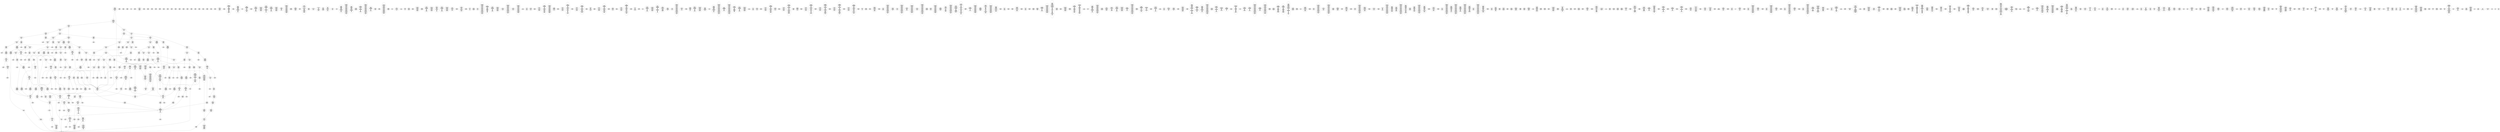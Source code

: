 /* Generated by GvGen v.1.0 (https://www.github.com/stricaud/gvgen) */

digraph G {
compound=true;
   node1 [label="[anywhere]"];
   node2 [label="# 0x0
PUSHX Data
PUSHX Data
MSTORE
PUSHX LogicData
CALLDATASIZE
LT
PUSHX Data
JUMPI
"];
   node3 [label="# 0xd
PUSHX Data
CALLDATALOAD
PUSHX BitData
SHR
PUSHX LogicData
GT
PUSHX Data
JUMPI
"];
   node4 [label="# 0x1e
PUSHX LogicData
GT
PUSHX Data
JUMPI
"];
   node5 [label="# 0x29
PUSHX LogicData
GT
PUSHX Data
JUMPI
"];
   node6 [label="# 0x34
PUSHX LogicData
EQ
PUSHX Data
JUMPI
"];
   node7 [label="# 0x3f
PUSHX LogicData
EQ
PUSHX Data
JUMPI
"];
   node8 [label="# 0x4a
PUSHX LogicData
EQ
PUSHX Data
JUMPI
"];
   node9 [label="# 0x55
PUSHX LogicData
EQ
PUSHX Data
JUMPI
"];
   node10 [label="# 0x60
PUSHX LogicData
EQ
PUSHX Data
JUMPI
"];
   node11 [label="# 0x6b
PUSHX LogicData
EQ
PUSHX Data
JUMPI
"];
   node12 [label="# 0x76
PUSHX Data
REVERT
"];
   node13 [label="# 0x7a
JUMPDEST
PUSHX LogicData
EQ
PUSHX Data
JUMPI
"];
   node14 [label="# 0x86
PUSHX LogicData
EQ
PUSHX Data
JUMPI
"];
   node15 [label="# 0x91
PUSHX LogicData
EQ
PUSHX Data
JUMPI
"];
   node16 [label="# 0x9c
PUSHX LogicData
EQ
PUSHX Data
JUMPI
"];
   node17 [label="# 0xa7
PUSHX LogicData
EQ
PUSHX Data
JUMPI
"];
   node18 [label="# 0xb2
PUSHX Data
REVERT
"];
   node19 [label="# 0xb6
JUMPDEST
PUSHX LogicData
GT
PUSHX Data
JUMPI
"];
   node20 [label="# 0xc2
PUSHX LogicData
EQ
PUSHX Data
JUMPI
"];
   node21 [label="# 0xcd
PUSHX LogicData
EQ
PUSHX Data
JUMPI
"];
   node22 [label="# 0xd8
PUSHX LogicData
EQ
PUSHX Data
JUMPI
"];
   node23 [label="# 0xe3
PUSHX LogicData
EQ
PUSHX Data
JUMPI
"];
   node24 [label="# 0xee
PUSHX LogicData
EQ
PUSHX Data
JUMPI
"];
   node25 [label="# 0xf9
PUSHX Data
REVERT
"];
   node26 [label="# 0xfd
JUMPDEST
PUSHX LogicData
EQ
PUSHX Data
JUMPI
"];
   node27 [label="# 0x109
PUSHX LogicData
EQ
PUSHX Data
JUMPI
"];
   node28 [label="# 0x114
PUSHX LogicData
EQ
PUSHX Data
JUMPI
"];
   node29 [label="# 0x11f
PUSHX LogicData
EQ
PUSHX Data
JUMPI
"];
   node30 [label="# 0x12a
PUSHX LogicData
EQ
PUSHX Data
JUMPI
"];
   node31 [label="# 0x135
PUSHX Data
REVERT
"];
   node32 [label="# 0x139
JUMPDEST
PUSHX LogicData
GT
PUSHX Data
JUMPI
"];
   node33 [label="# 0x145
PUSHX LogicData
GT
PUSHX Data
JUMPI
"];
   node34 [label="# 0x150
PUSHX LogicData
EQ
PUSHX Data
JUMPI
"];
   node35 [label="# 0x15b
PUSHX LogicData
EQ
PUSHX Data
JUMPI
"];
   node36 [label="# 0x166
PUSHX LogicData
EQ
PUSHX Data
JUMPI
"];
   node37 [label="# 0x171
PUSHX LogicData
EQ
PUSHX Data
JUMPI
"];
   node38 [label="# 0x17c
PUSHX LogicData
EQ
PUSHX Data
JUMPI
"];
   node39 [label="# 0x187
PUSHX LogicData
EQ
PUSHX Data
JUMPI
"];
   node40 [label="# 0x192
PUSHX Data
REVERT
"];
   node41 [label="# 0x196
JUMPDEST
PUSHX LogicData
EQ
PUSHX Data
JUMPI
"];
   node42 [label="# 0x1a2
PUSHX LogicData
EQ
PUSHX Data
JUMPI
"];
   node43 [label="# 0x1ad
PUSHX LogicData
EQ
PUSHX Data
JUMPI
"];
   node44 [label="# 0x1b8
PUSHX LogicData
EQ
PUSHX Data
JUMPI
"];
   node45 [label="# 0x1c3
PUSHX LogicData
EQ
PUSHX Data
JUMPI
"];
   node46 [label="# 0x1ce
PUSHX Data
REVERT
"];
   node47 [label="# 0x1d2
JUMPDEST
PUSHX LogicData
GT
PUSHX Data
JUMPI
"];
   node48 [label="# 0x1de
PUSHX LogicData
EQ
PUSHX Data
JUMPI
"];
   node49 [label="# 0x1e9
PUSHX LogicData
EQ
PUSHX Data
JUMPI
"];
   node50 [label="# 0x1f4
PUSHX LogicData
EQ
PUSHX Data
JUMPI
"];
   node51 [label="# 0x1ff
PUSHX LogicData
EQ
PUSHX Data
JUMPI
"];
   node52 [label="# 0x20a
PUSHX LogicData
EQ
PUSHX Data
JUMPI
"];
   node53 [label="# 0x215
PUSHX Data
REVERT
"];
   node54 [label="# 0x219
JUMPDEST
PUSHX LogicData
EQ
PUSHX Data
JUMPI
"];
   node55 [label="# 0x224
PUSHX LogicData
EQ
PUSHX Data
JUMPI
"];
   node56 [label="# 0x22e
PUSHX LogicData
EQ
PUSHX Data
JUMPI
"];
   node57 [label="# 0x239
PUSHX LogicData
EQ
PUSHX Data
JUMPI
"];
   node58 [label="# 0x244
PUSHX LogicData
EQ
PUSHX Data
JUMPI
"];
   node59 [label="# 0x24f
JUMPDEST
PUSHX Data
REVERT
"];
   node60 [label="# 0x254
JUMPDEST
CALLVALUE
ISZERO
PUSHX Data
JUMPI
"];
   node61 [label="# 0x25c
PUSHX Data
REVERT
"];
   node62 [label="# 0x260
JUMPDEST
PUSHX Data
PUSHX Data
CALLDATASIZE
PUSHX Data
PUSHX Data
JUMP
"];
   node63 [label="# 0x26f
JUMPDEST
PUSHX Data
JUMP
"];
   node64 [label="# 0x274
JUMPDEST
PUSHX MemData
MLOAD
ISZERO
ISZERO
MSTORE
PUSHX ArithData
ADD
"];
   node65 [label="# 0x280
JUMPDEST
PUSHX MemData
MLOAD
SUB
RETURN
"];
   node66 [label="# 0x289
JUMPDEST
CALLVALUE
ISZERO
PUSHX Data
JUMPI
"];
   node67 [label="# 0x291
PUSHX Data
REVERT
"];
   node68 [label="# 0x295
JUMPDEST
PUSHX Data
PUSHX StorData
SLOAD
JUMP
"];
   node69 [label="# 0x29f
JUMPDEST
PUSHX MemData
MLOAD
MSTORE
PUSHX ArithData
ADD
PUSHX Data
JUMP
"];
   node70 [label="# 0x2ad
JUMPDEST
CALLVALUE
ISZERO
PUSHX Data
JUMPI
"];
   node71 [label="# 0x2b5
PUSHX Data
REVERT
"];
   node72 [label="# 0x2b9
JUMPDEST
PUSHX Data
PUSHX Data
CALLDATASIZE
PUSHX Data
PUSHX Data
JUMP
"];
   node73 [label="# 0x2c8
JUMPDEST
PUSHX Data
JUMP
"];
   node74 [label="# 0x2cd
JUMPDEST
CALLVALUE
ISZERO
PUSHX Data
JUMPI
"];
   node75 [label="# 0x2d5
PUSHX Data
REVERT
"];
   node76 [label="# 0x2d9
JUMPDEST
PUSHX Data
PUSHX Data
CALLDATASIZE
PUSHX Data
PUSHX Data
JUMP
"];
   node77 [label="# 0x2e8
JUMPDEST
PUSHX Data
JUMP
"];
   node78 [label="# 0x2ed
JUMPDEST
STOP
"];
   node79 [label="# 0x2ef
JUMPDEST
CALLVALUE
ISZERO
PUSHX Data
JUMPI
"];
   node80 [label="# 0x2f7
PUSHX Data
REVERT
"];
   node81 [label="# 0x2fb
JUMPDEST
PUSHX Data
PUSHX Data
CALLDATASIZE
PUSHX Data
PUSHX Data
JUMP
"];
   node82 [label="# 0x30a
JUMPDEST
PUSHX Data
JUMP
"];
   node83 [label="# 0x30f
JUMPDEST
CALLVALUE
ISZERO
PUSHX Data
JUMPI
"];
   node84 [label="# 0x317
PUSHX Data
REVERT
"];
   node85 [label="# 0x31b
JUMPDEST
PUSHX Data
PUSHX Data
JUMP
"];
   node86 [label="# 0x324
JUMPDEST
PUSHX MemData
MLOAD
PUSHX Data
PUSHX Data
JUMP
"];
   node87 [label="# 0x331
JUMPDEST
CALLVALUE
ISZERO
PUSHX Data
JUMPI
"];
   node88 [label="# 0x339
PUSHX Data
REVERT
"];
   node89 [label="# 0x33d
JUMPDEST
PUSHX Data
PUSHX Data
CALLDATASIZE
PUSHX Data
PUSHX Data
JUMP
"];
   node90 [label="# 0x34c
JUMPDEST
PUSHX Data
JUMP
"];
   node91 [label="# 0x351
JUMPDEST
PUSHX MemData
MLOAD
PUSHX ArithData
PUSHX BitData
PUSHX BitData
SHL
SUB
AND
MSTORE
PUSHX ArithData
ADD
PUSHX Data
JUMP
"];
   node92 [label="# 0x369
JUMPDEST
CALLVALUE
ISZERO
PUSHX Data
JUMPI
"];
   node93 [label="# 0x371
PUSHX Data
REVERT
"];
   node94 [label="# 0x375
JUMPDEST
PUSHX Data
PUSHX Data
CALLDATASIZE
PUSHX Data
PUSHX Data
JUMP
"];
   node95 [label="# 0x384
JUMPDEST
PUSHX Data
JUMP
"];
   node96 [label="# 0x389
JUMPDEST
CALLVALUE
ISZERO
PUSHX Data
JUMPI
"];
   node97 [label="# 0x391
PUSHX Data
REVERT
"];
   node98 [label="# 0x395
JUMPDEST
PUSHX StorData
SLOAD
PUSHX Data
JUMP
"];
   node99 [label="# 0x39e
JUMPDEST
CALLVALUE
ISZERO
PUSHX Data
JUMPI
"];
   node100 [label="# 0x3a6
PUSHX Data
REVERT
"];
   node101 [label="# 0x3aa
JUMPDEST
PUSHX Data
PUSHX Data
CALLDATASIZE
PUSHX Data
PUSHX Data
JUMP
"];
   node102 [label="# 0x3b9
JUMPDEST
PUSHX Data
JUMP
"];
   node103 [label="# 0x3be
JUMPDEST
CALLVALUE
ISZERO
PUSHX Data
JUMPI
"];
   node104 [label="# 0x3c6
PUSHX Data
REVERT
"];
   node105 [label="# 0x3ca
JUMPDEST
PUSHX Data
PUSHX Data
CALLDATASIZE
PUSHX Data
PUSHX Data
JUMP
"];
   node106 [label="# 0x3d9
JUMPDEST
PUSHX Data
JUMP
"];
   node107 [label="# 0x3de
JUMPDEST
CALLVALUE
ISZERO
PUSHX Data
JUMPI
"];
   node108 [label="# 0x3e6
PUSHX Data
REVERT
"];
   node109 [label="# 0x3ea
JUMPDEST
PUSHX Data
PUSHX Data
CALLDATASIZE
PUSHX Data
PUSHX Data
JUMP
"];
   node110 [label="# 0x3f9
JUMPDEST
PUSHX Data
JUMP
"];
   node111 [label="# 0x3fe
JUMPDEST
CALLVALUE
ISZERO
PUSHX Data
JUMPI
"];
   node112 [label="# 0x406
PUSHX Data
REVERT
"];
   node113 [label="# 0x40a
JUMPDEST
PUSHX Data
PUSHX Data
CALLDATASIZE
PUSHX Data
PUSHX Data
JUMP
"];
   node114 [label="# 0x419
JUMPDEST
PUSHX Data
JUMP
"];
   node115 [label="# 0x41e
JUMPDEST
CALLVALUE
ISZERO
PUSHX Data
JUMPI
"];
   node116 [label="# 0x426
PUSHX Data
REVERT
"];
   node117 [label="# 0x42a
JUMPDEST
PUSHX Data
PUSHX Data
CALLDATASIZE
PUSHX Data
PUSHX Data
JUMP
"];
   node118 [label="# 0x439
JUMPDEST
PUSHX Data
JUMP
"];
   node119 [label="# 0x43e
JUMPDEST
CALLVALUE
ISZERO
PUSHX Data
JUMPI
"];
   node120 [label="# 0x446
PUSHX Data
REVERT
"];
   node121 [label="# 0x44a
JUMPDEST
PUSHX Data
PUSHX Data
CALLDATASIZE
PUSHX Data
PUSHX Data
JUMP
"];
   node122 [label="# 0x459
JUMPDEST
PUSHX Data
JUMP
"];
   node123 [label="# 0x45e
JUMPDEST
CALLVALUE
ISZERO
PUSHX Data
JUMPI
"];
   node124 [label="# 0x466
PUSHX Data
REVERT
"];
   node125 [label="# 0x46a
JUMPDEST
PUSHX Data
PUSHX Data
CALLDATASIZE
PUSHX Data
PUSHX Data
JUMP
"];
   node126 [label="# 0x479
JUMPDEST
PUSHX Data
JUMP
"];
   node127 [label="# 0x47e
JUMPDEST
CALLVALUE
ISZERO
PUSHX Data
JUMPI
"];
   node128 [label="# 0x486
PUSHX Data
REVERT
"];
   node129 [label="# 0x48a
JUMPDEST
PUSHX Data
PUSHX Data
CALLDATASIZE
PUSHX Data
PUSHX Data
JUMP
"];
   node130 [label="# 0x499
JUMPDEST
PUSHX Data
JUMP
"];
   node131 [label="# 0x49e
JUMPDEST
CALLVALUE
ISZERO
PUSHX Data
JUMPI
"];
   node132 [label="# 0x4a6
PUSHX Data
REVERT
"];
   node133 [label="# 0x4aa
JUMPDEST
PUSHX Data
PUSHX Data
CALLDATASIZE
PUSHX Data
PUSHX Data
JUMP
"];
   node134 [label="# 0x4b9
JUMPDEST
PUSHX Data
JUMP
"];
   node135 [label="# 0x4be
JUMPDEST
CALLVALUE
ISZERO
PUSHX Data
JUMPI
"];
   node136 [label="# 0x4c6
PUSHX Data
REVERT
"];
   node137 [label="# 0x4ca
JUMPDEST
PUSHX Data
PUSHX Data
CALLDATASIZE
PUSHX Data
PUSHX Data
JUMP
"];
   node138 [label="# 0x4d9
JUMPDEST
PUSHX Data
JUMP
"];
   node139 [label="# 0x4de
JUMPDEST
CALLVALUE
ISZERO
PUSHX Data
JUMPI
"];
   node140 [label="# 0x4e6
PUSHX Data
REVERT
"];
   node141 [label="# 0x4ea
JUMPDEST
PUSHX Data
PUSHX Data
CALLDATASIZE
PUSHX Data
PUSHX Data
JUMP
"];
   node142 [label="# 0x4f9
JUMPDEST
PUSHX Data
JUMP
"];
   node143 [label="# 0x4fe
JUMPDEST
CALLVALUE
ISZERO
PUSHX Data
JUMPI
"];
   node144 [label="# 0x506
PUSHX Data
REVERT
"];
   node145 [label="# 0x50a
JUMPDEST
PUSHX Data
PUSHX Data
JUMP
"];
   node146 [label="# 0x514
JUMPDEST
CALLVALUE
ISZERO
PUSHX Data
JUMPI
"];
   node147 [label="# 0x51c
PUSHX Data
REVERT
"];
   node148 [label="# 0x520
JUMPDEST
PUSHX Data
PUSHX Data
CALLDATASIZE
PUSHX Data
PUSHX Data
JUMP
"];
   node149 [label="# 0x52f
JUMPDEST
PUSHX Data
JUMP
"];
   node150 [label="# 0x534
JUMPDEST
CALLVALUE
ISZERO
PUSHX Data
JUMPI
"];
   node151 [label="# 0x53c
PUSHX Data
REVERT
"];
   node152 [label="# 0x540
JUMPDEST
PUSHX Data
PUSHX Data
JUMP
"];
   node153 [label="# 0x549
JUMPDEST
CALLVALUE
ISZERO
PUSHX Data
JUMPI
"];
   node154 [label="# 0x551
PUSHX Data
REVERT
"];
   node155 [label="# 0x555
JUMPDEST
PUSHX Data
PUSHX Data
CALLDATASIZE
PUSHX Data
PUSHX Data
JUMP
"];
   node156 [label="# 0x564
JUMPDEST
PUSHX Data
JUMP
"];
   node157 [label="# 0x569
JUMPDEST
PUSHX Data
PUSHX Data
CALLDATASIZE
PUSHX Data
PUSHX Data
JUMP
"];
   node158 [label="# 0x577
JUMPDEST
PUSHX Data
JUMP
"];
   node159 [label="# 0x57c
JUMPDEST
CALLVALUE
ISZERO
PUSHX Data
JUMPI
"];
   node160 [label="# 0x584
PUSHX Data
REVERT
"];
   node161 [label="# 0x588
JUMPDEST
PUSHX StorData
SLOAD
PUSHX StorData
SLOAD
PUSHX StorData
SLOAD
PUSHX MemData
MLOAD
PUSHX Data
PUSHX BitData
AND
PUSHX Data
PUSHX Data
PUSHX Data
JUMP
"];
   node162 [label="# 0x5b0
JUMPDEST
PUSHX Data
PUSHX Data
JUMP
"];
   node163 [label="# 0x5b8
JUMPDEST
CALLVALUE
ISZERO
PUSHX Data
JUMPI
"];
   node164 [label="# 0x5c0
PUSHX Data
REVERT
"];
   node165 [label="# 0x5c4
JUMPDEST
PUSHX Data
PUSHX Data
JUMP
"];
   node166 [label="# 0x5d4
JUMPDEST
CALLVALUE
ISZERO
PUSHX Data
JUMPI
"];
   node167 [label="# 0x5dc
PUSHX Data
REVERT
"];
   node168 [label="# 0x5e0
JUMPDEST
PUSHX StorData
SLOAD
PUSHX ArithData
PUSHX BitData
PUSHX BitData
SHL
SUB
AND
PUSHX Data
JUMP
"];
   node169 [label="# 0x5f2
JUMPDEST
CALLVALUE
ISZERO
PUSHX Data
JUMPI
"];
   node170 [label="# 0x5fa
PUSHX Data
REVERT
"];
   node171 [label="# 0x5fe
JUMPDEST
PUSHX Data
PUSHX Data
JUMP
"];
   node172 [label="# 0x608
JUMPDEST
CALLVALUE
ISZERO
PUSHX Data
JUMPI
"];
   node173 [label="# 0x610
PUSHX Data
REVERT
"];
   node174 [label="# 0x614
JUMPDEST
PUSHX Data
PUSHX Data
JUMP
"];
   node175 [label="# 0x61d
JUMPDEST
CALLVALUE
ISZERO
PUSHX Data
JUMPI
"];
   node176 [label="# 0x625
PUSHX Data
REVERT
"];
   node177 [label="# 0x629
JUMPDEST
PUSHX Data
PUSHX Data
CALLDATASIZE
PUSHX Data
PUSHX Data
JUMP
"];
   node178 [label="# 0x638
JUMPDEST
PUSHX Data
JUMP
"];
   node179 [label="# 0x63d
JUMPDEST
CALLVALUE
ISZERO
PUSHX Data
JUMPI
"];
   node180 [label="# 0x645
PUSHX Data
REVERT
"];
   node181 [label="# 0x649
JUMPDEST
PUSHX StorData
SLOAD
PUSHX Data
PUSHX Data
DIV
PUSHX BitData
AND
JUMP
"];
   node182 [label="# 0x65c
JUMPDEST
CALLVALUE
ISZERO
PUSHX Data
JUMPI
"];
   node183 [label="# 0x664
PUSHX Data
REVERT
"];
   node184 [label="# 0x668
JUMPDEST
PUSHX Data
PUSHX Data
CALLDATASIZE
PUSHX Data
PUSHX Data
JUMP
"];
   node185 [label="# 0x677
JUMPDEST
PUSHX Data
JUMP
"];
   node186 [label="# 0x67c
JUMPDEST
CALLVALUE
ISZERO
PUSHX Data
JUMPI
"];
   node187 [label="# 0x684
PUSHX Data
REVERT
"];
   node188 [label="# 0x688
JUMPDEST
PUSHX Data
PUSHX Data
CALLDATASIZE
PUSHX Data
PUSHX Data
JUMP
"];
   node189 [label="# 0x697
JUMPDEST
PUSHX Data
JUMP
"];
   node190 [label="# 0x69c
JUMPDEST
PUSHX MemData
MLOAD
PUSHX Data
PUSHX Data
JUMP
"];
   node191 [label="# 0x6ab
JUMPDEST
CALLVALUE
ISZERO
PUSHX Data
JUMPI
"];
   node192 [label="# 0x6b3
PUSHX Data
REVERT
"];
   node193 [label="# 0x6b7
JUMPDEST
PUSHX StorData
SLOAD
PUSHX Data
PUSHX BitData
AND
JUMP
"];
   node194 [label="# 0x6c5
JUMPDEST
PUSHX MemData
MLOAD
PUSHX Data
PUSHX Data
JUMP
"];
   node195 [label="# 0x6d2
JUMPDEST
CALLVALUE
ISZERO
PUSHX Data
JUMPI
"];
   node196 [label="# 0x6da
PUSHX Data
REVERT
"];
   node197 [label="# 0x6de
JUMPDEST
PUSHX Data
PUSHX Data
JUMP
"];
   node198 [label="# 0x6e7
JUMPDEST
CALLVALUE
ISZERO
PUSHX Data
JUMPI
"];
   node199 [label="# 0x6ef
PUSHX Data
REVERT
"];
   node200 [label="# 0x6f3
JUMPDEST
PUSHX Data
PUSHX Data
CALLDATASIZE
PUSHX Data
PUSHX Data
JUMP
"];
   node201 [label="# 0x702
JUMPDEST
PUSHX Data
JUMP
"];
   node202 [label="# 0x707
JUMPDEST
CALLVALUE
ISZERO
PUSHX Data
JUMPI
"];
   node203 [label="# 0x70f
PUSHX Data
REVERT
"];
   node204 [label="# 0x713
JUMPDEST
PUSHX Data
PUSHX StorData
SLOAD
JUMP
"];
   node205 [label="# 0x71d
JUMPDEST
CALLVALUE
ISZERO
PUSHX Data
JUMPI
"];
   node206 [label="# 0x725
PUSHX Data
REVERT
"];
   node207 [label="# 0x729
JUMPDEST
PUSHX Data
PUSHX StorData
SLOAD
JUMP
"];
   node208 [label="# 0x733
JUMPDEST
CALLVALUE
ISZERO
PUSHX Data
JUMPI
"];
   node209 [label="# 0x73b
PUSHX Data
REVERT
"];
   node210 [label="# 0x73f
JUMPDEST
PUSHX Data
PUSHX Data
CALLDATASIZE
PUSHX Data
PUSHX Data
JUMP
"];
   node211 [label="# 0x74e
JUMPDEST
PUSHX ArithData
PUSHX BitData
PUSHX BitData
SHL
SUB
AND
PUSHX Data
MSTORE
PUSHX Data
PUSHX Data
MSTORE
PUSHX Data
SHA3
AND
MSTORE
MSTORE
SHA3
SLOAD
PUSHX BitData
AND
JUMP
"];
   node212 [label="# 0x77c
JUMPDEST
CALLVALUE
ISZERO
PUSHX Data
JUMPI
"];
   node213 [label="# 0x784
PUSHX Data
REVERT
"];
   node214 [label="# 0x788
JUMPDEST
PUSHX Data
PUSHX Data
CALLDATASIZE
PUSHX Data
PUSHX Data
JUMP
"];
   node215 [label="# 0x797
JUMPDEST
PUSHX Data
JUMP
"];
   node216 [label="# 0x79c
JUMPDEST
PUSHX Data
MSTORE
PUSHX Data
PUSHX Data
MSTORE
PUSHX Data
SHA3
SLOAD
PUSHX ArithData
PUSHX BitData
PUSHX BitData
SHL
SUB
AND
ISZERO
ISZERO
"];
   node217 [label="# 0x7b7
JUMPDEST
JUMP
"];
   node218 [label="# 0x7bd
JUMPDEST
PUSHX Data
PUSHX ArithData
PUSHX BitData
PUSHX BitData
SHL
SUB
NOT
AND
PUSHX BitData
PUSHX BitData
SHL
EQ
PUSHX Data
JUMPI
"];
   node219 [label="# 0x7d9
PUSHX Data
PUSHX Data
JUMP
"];
   node220 [label="# 0x7e2
JUMPDEST
PUSHX StorData
SLOAD
PUSHX ArithData
PUSHX BitData
PUSHX BitData
SHL
SUB
AND
CALLER
EQ
PUSHX Data
JUMPI
"];
   node221 [label="# 0x7f5
PUSHX MemData
MLOAD
PUSHX BitData
PUSHX BitData
SHL
MSTORE
PUSHX ArithData
ADD
PUSHX Data
PUSHX Data
JUMP
"];
   node222 [label="# 0x80c
JUMPDEST
PUSHX MemData
MLOAD
SUB
REVERT
"];
   node223 [label="# 0x815
JUMPDEST
PUSHX StorData
SLOAD
PUSHX ArithData
PUSHX BitData
PUSHX BitData
SHL
SUB
NOT
AND
PUSHX ArithData
PUSHX BitData
PUSHX BitData
SHL
SUB
AND
OR
SSTORE
JUMP
"];
   node224 [label="# 0x837
JUMPDEST
PUSHX StorData
SLOAD
PUSHX ArithData
PUSHX BitData
PUSHX BitData
SHL
SUB
AND
CALLER
EQ
PUSHX Data
JUMPI
"];
   node225 [label="# 0x84a
PUSHX MemData
MLOAD
PUSHX BitData
PUSHX BitData
SHL
MSTORE
PUSHX ArithData
ADD
PUSHX Data
PUSHX Data
JUMP
"];
   node226 [label="# 0x861
JUMPDEST
PUSHX StorData
SLOAD
GT
ISZERO
PUSHX Data
JUMPI
"];
   node227 [label="# 0x86c
PUSHX MemData
MLOAD
PUSHX BitData
PUSHX BitData
SHL
MSTORE
PUSHX Data
PUSHX ArithData
ADD
MSTORE
PUSHX Data
PUSHX ArithData
ADD
MSTORE
PUSHX Data
PUSHX ArithData
ADD
MSTORE
PUSHX ArithData
ADD
PUSHX Data
JUMP
"];
   node228 [label="# 0x8b3
JUMPDEST
PUSHX Data
PUSHX Data
JUMP
"];
   node229 [label="# 0x8bd
JUMPDEST
PUSHX StorData
PUSHX Data
SLOAD
PUSHX Data
PUSHX Data
JUMP
"];
   node230 [label="# 0x8cf
JUMPDEST
SSTORE
JUMP
"];
   node231 [label="# 0x8d8
JUMPDEST
PUSHX Data
PUSHX StorData
SLOAD
PUSHX Data
PUSHX Data
JUMP
"];
   node232 [label="# 0x8e7
JUMPDEST
PUSHX ArithData
ADD
PUSHX ArithData
DIV
MUL
PUSHX ArithData
ADD
PUSHX MemData
MLOAD
ADD
PUSHX Data
MSTORE
MSTORE
PUSHX ArithData
ADD
SLOAD
PUSHX Data
PUSHX Data
JUMP
"];
   node233 [label="# 0x913
JUMPDEST
ISZERO
PUSHX Data
JUMPI
"];
   node234 [label="# 0x91a
PUSHX LogicData
LT
PUSHX Data
JUMPI
"];
   node235 [label="# 0x922
PUSHX ArithData
SLOAD
DIV
MUL
MSTORE
PUSHX ArithData
ADD
PUSHX Data
JUMP
"];
   node236 [label="# 0x935
JUMPDEST
ADD
PUSHX Data
MSTORE
PUSHX Data
PUSHX Data
SHA3
"];
   node237 [label="# 0x943
JUMPDEST
SLOAD
MSTORE
PUSHX ArithData
ADD
PUSHX ArithData
ADD
GT
PUSHX Data
JUMPI
"];
   node238 [label="# 0x957
SUB
PUSHX BitData
AND
ADD
"];
   node239 [label="# 0x960
JUMPDEST
JUMP
"];
   node240 [label="# 0x96a
JUMPDEST
PUSHX Data
MSTORE
PUSHX Data
PUSHX Data
MSTORE
PUSHX Data
SHA3
SLOAD
PUSHX ArithData
PUSHX BitData
PUSHX BitData
SHL
SUB
AND
PUSHX Data
JUMPI
"];
   node241 [label="# 0x987
PUSHX MemData
MLOAD
PUSHX BitData
PUSHX BitData
SHL
MSTORE
PUSHX Data
PUSHX ArithData
ADD
MSTORE
PUSHX Data
PUSHX ArithData
ADD
MSTORE
PUSHX Data
PUSHX ArithData
ADD
MSTORE
PUSHX BitData
PUSHX BitData
SHL
PUSHX ArithData
ADD
MSTORE
PUSHX ArithData
ADD
PUSHX Data
JUMP
"];
   node242 [label="# 0x9e3
JUMPDEST
PUSHX Data
MSTORE
PUSHX Data
PUSHX Data
MSTORE
PUSHX Data
SHA3
SLOAD
PUSHX ArithData
PUSHX BitData
PUSHX BitData
SHL
SUB
AND
JUMP
"];
   node243 [label="# 0x9ff
JUMPDEST
PUSHX Data
PUSHX Data
PUSHX Data
JUMP
"];
   node244 [label="# 0xa0a
JUMPDEST
PUSHX ArithData
PUSHX BitData
PUSHX BitData
SHL
SUB
AND
PUSHX ArithData
PUSHX BitData
PUSHX BitData
SHL
SUB
AND
EQ
ISZERO
PUSHX Data
JUMPI
"];
   node245 [label="# 0xa27
PUSHX MemData
MLOAD
PUSHX BitData
PUSHX BitData
SHL
MSTORE
PUSHX Data
PUSHX ArithData
ADD
MSTORE
PUSHX Data
PUSHX ArithData
ADD
MSTORE
PUSHX Data
PUSHX ArithData
ADD
MSTORE
PUSHX BitData
PUSHX BitData
SHL
PUSHX ArithData
ADD
MSTORE
PUSHX ArithData
ADD
PUSHX Data
JUMP
"];
   node246 [label="# 0xa78
JUMPDEST
CALLER
PUSHX ArithData
PUSHX BitData
PUSHX BitData
SHL
SUB
AND
EQ
PUSHX Data
JUMPI
"];
   node247 [label="# 0xa8a
PUSHX Data
CALLER
PUSHX Data
JUMP
"];
   node248 [label="# 0xa94
JUMPDEST
PUSHX Data
JUMPI
"];
   node249 [label="# 0xa99
PUSHX MemData
MLOAD
PUSHX BitData
PUSHX BitData
SHL
MSTORE
PUSHX Data
PUSHX ArithData
ADD
MSTORE
PUSHX Data
PUSHX ArithData
ADD
MSTORE
PUSHX Data
PUSHX ArithData
ADD
MSTORE
PUSHX Data
PUSHX ArithData
ADD
MSTORE
PUSHX ArithData
ADD
PUSHX Data
JUMP
"];
   node250 [label="# 0xb06
JUMPDEST
PUSHX Data
PUSHX Data
JUMP
"];
   node251 [label="# 0xb10
JUMPDEST
JUMP
"];
   node252 [label="# 0xb15
JUMPDEST
PUSHX Data
PUSHX LogicData
LT
PUSHX Data
JUMPI
"];
   node253 [label="# 0xb21
PUSHX Data
REVERT
"];
   node254 [label="# 0xb25
JUMPDEST
ADD
SLOAD
JUMP
"];
   node255 [label="# 0xb2c
JUMPDEST
PUSHX Data
CALLER
PUSHX Data
JUMP
"];
   node256 [label="# 0xb36
JUMPDEST
PUSHX Data
JUMPI
"];
   node257 [label="# 0xb3b
PUSHX MemData
MLOAD
PUSHX BitData
PUSHX BitData
SHL
MSTORE
PUSHX ArithData
ADD
PUSHX Data
PUSHX Data
JUMP
"];
   node258 [label="# 0xb52
JUMPDEST
PUSHX Data
PUSHX Data
JUMP
"];
   node259 [label="# 0xb5d
JUMPDEST
PUSHX StorData
SLOAD
PUSHX ArithData
PUSHX BitData
PUSHX BitData
SHL
SUB
AND
CALLER
EQ
PUSHX Data
JUMPI
"];
   node260 [label="# 0xb70
PUSHX MemData
MLOAD
PUSHX BitData
PUSHX BitData
SHL
MSTORE
PUSHX ArithData
ADD
PUSHX Data
PUSHX Data
JUMP
"];
   node261 [label="# 0xb87
JUMPDEST
PUSHX StorData
SLOAD
ISZERO
ISZERO
PUSHX ArithData
MUL
PUSHX BitData
NOT
AND
OR
SSTORE
JUMP
"];
   node262 [label="# 0xba1
JUMPDEST
PUSHX StorData
SLOAD
PUSHX ArithData
PUSHX BitData
PUSHX BitData
SHL
SUB
AND
CALLER
EQ
PUSHX Data
JUMPI
"];
   node263 [label="# 0xbb4
PUSHX MemData
MLOAD
PUSHX BitData
PUSHX BitData
SHL
MSTORE
PUSHX ArithData
ADD
PUSHX Data
PUSHX Data
JUMP
"];
   node264 [label="# 0xbcb
JUMPDEST
PUSHX BitData
AND
PUSHX LogicData
GT
ISZERO
PUSHX Data
JUMPI
"];
   node265 [label="# 0xbd9
PUSHX Data
PUSHX Data
JUMP
"];
   node266 [label="# 0xbe0
JUMPDEST
PUSHX StorData
SLOAD
PUSHX BitData
NOT
AND
PUSHX Data
PUSHX LogicData
GT
ISZERO
PUSHX Data
JUMPI
"];
   node267 [label="# 0xbf5
PUSHX Data
PUSHX Data
JUMP
"];
   node268 [label="# 0xbfc
JUMPDEST
MUL
OR
SSTORE
JUMP
"];
   node269 [label="# 0xc04
JUMPDEST
PUSHX Data
PUSHX Data
PUSHX Data
JUMP
"];
   node270 [label="# 0xc0f
JUMPDEST
LT
PUSHX Data
JUMPI
"];
   node271 [label="# 0xc16
PUSHX MemData
MLOAD
PUSHX BitData
PUSHX BitData
SHL
MSTORE
PUSHX Data
PUSHX ArithData
ADD
MSTORE
PUSHX Data
PUSHX ArithData
ADD
MSTORE
PUSHX Data
PUSHX ArithData
ADD
MSTORE
PUSHX BitData
PUSHX BitData
SHL
PUSHX ArithData
ADD
MSTORE
PUSHX ArithData
ADD
PUSHX Data
JUMP
"];
   node272 [label="# 0xc71
JUMPDEST
PUSHX ArithData
PUSHX BitData
PUSHX BitData
SHL
SUB
AND
PUSHX Data
MSTORE
PUSHX Data
PUSHX Data
MSTORE
PUSHX Data
SHA3
MSTORE
MSTORE
SHA3
SLOAD
JUMP
"];
   node273 [label="# 0xc9a
JUMPDEST
PUSHX StorData
SLOAD
PUSHX ArithData
PUSHX BitData
PUSHX BitData
SHL
SUB
AND
CALLER
EQ
PUSHX Data
JUMPI
"];
   node274 [label="# 0xcad
PUSHX MemData
MLOAD
PUSHX BitData
PUSHX BitData
SHL
MSTORE
PUSHX ArithData
ADD
PUSHX Data
PUSHX Data
JUMP
"];
   node275 [label="# 0xcc4
JUMPDEST
PUSHX LogicData
GT
PUSHX Data
JUMPI
"];
   node276 [label="# 0xccd
PUSHX MemData
MLOAD
PUSHX BitData
PUSHX BitData
SHL
MSTORE
PUSHX Data
PUSHX ArithData
ADD
MSTORE
PUSHX Data
PUSHX ArithData
ADD
MSTORE
PUSHX BitData
PUSHX BitData
SHL
PUSHX ArithData
ADD
MSTORE
PUSHX ArithData
ADD
PUSHX Data
JUMP
"];
   node277 [label="# 0xd0a
JUMPDEST
PUSHX LogicData
LT
PUSHX Data
JUMPI
"];
   node278 [label="# 0xd13
PUSHX MemData
MLOAD
PUSHX BitData
PUSHX BitData
SHL
MSTORE
PUSHX Data
PUSHX ArithData
ADD
MSTORE
PUSHX Data
PUSHX ArithData
ADD
MSTORE
PUSHX Data
PUSHX ArithData
ADD
MSTORE
PUSHX ArithData
ADD
PUSHX Data
JUMP
"];
   node279 [label="# 0xd5a
JUMPDEST
PUSHX Data
"];
   node280 [label="# 0xd5d
JUMPDEST
LT
ISZERO
PUSHX Data
JUMPI
"];
   node281 [label="# 0xd66
PUSHX Data
PUSHX Data
LT
PUSHX Data
JUMPI
"];
   node282 [label="# 0xd74
PUSHX Data
PUSHX Data
JUMP
"];
   node283 [label="# 0xd7b
JUMPDEST
PUSHX ArithData
MUL
ADD
PUSHX ArithData
ADD
PUSHX Data
PUSHX Data
JUMP
"];
   node284 [label="# 0xd90
JUMPDEST
PUSHX ArithData
PUSHX BitData
PUSHX BitData
SHL
SUB
AND
MSTORE
PUSHX ArithData
ADD
MSTORE
PUSHX ArithData
ADD
PUSHX Data
SHA3
SLOAD
PUSHX BitData
AND
ISZERO
PUSHX Data
JUMPI
"];
   node285 [label="# 0xdb3
PUSHX MemData
MLOAD
PUSHX BitData
PUSHX BitData
SHL
MSTORE
PUSHX Data
PUSHX ArithData
ADD
MSTORE
PUSHX Data
PUSHX ArithData
ADD
MSTORE
PUSHX Data
PUSHX ArithData
ADD
MSTORE
PUSHX ArithData
ADD
PUSHX Data
JUMP
"];
   node286 [label="# 0xdfa
JUMPDEST
PUSHX Data
PUSHX Data
PUSHX Data
LT
PUSHX Data
JUMPI
"];
   node287 [label="# 0xe0b
PUSHX Data
PUSHX Data
JUMP
"];
   node288 [label="# 0xe12
JUMPDEST
PUSHX ArithData
MUL
ADD
PUSHX ArithData
ADD
PUSHX Data
PUSHX Data
JUMP
"];
   node289 [label="# 0xe27
JUMPDEST
PUSHX ArithData
PUSHX BitData
PUSHX BitData
SHL
SUB
AND
MSTORE
PUSHX ArithData
ADD
MSTORE
PUSHX ArithData
ADD
PUSHX Data
SHA3
SLOAD
PUSHX BitData
NOT
AND
ISZERO
ISZERO
OR
SSTORE
PUSHX Data
LT
PUSHX Data
JUMPI
"];
   node290 [label="# 0xe60
PUSHX Data
PUSHX Data
JUMP
"];
   node291 [label="# 0xe67
JUMPDEST
PUSHX ArithData
MUL
ADD
PUSHX ArithData
ADD
PUSHX Data
PUSHX Data
JUMP
"];
   node292 [label="# 0xe7c
JUMPDEST
PUSHX ArithData
PUSHX BitData
PUSHX BitData
SHL
SUB
AND
MSTORE
PUSHX ArithData
ADD
MSTORE
PUSHX ArithData
ADD
PUSHX Data
SHA3
SSTORE
PUSHX Data
PUSHX LogicData
LT
PUSHX Data
JUMPI
"];
   node293 [label="# 0xea2
PUSHX Data
PUSHX Data
JUMP
"];
   node294 [label="# 0xea9
JUMPDEST
ADD
SLOAD
PUSHX Data
PUSHX Data
LT
PUSHX Data
JUMPI
"];
   node295 [label="# 0xeba
PUSHX Data
PUSHX Data
JUMP
"];
   node296 [label="# 0xec1
JUMPDEST
PUSHX ArithData
MUL
ADD
PUSHX ArithData
ADD
PUSHX Data
PUSHX Data
JUMP
"];
   node297 [label="# 0xed6
JUMPDEST
PUSHX ArithData
PUSHX BitData
PUSHX BitData
SHL
SUB
AND
MSTORE
PUSHX ArithData
ADD
MSTORE
PUSHX ArithData
ADD
PUSHX Data
SHA3
SSTORE
PUSHX LogicData
GT
ISZERO
PUSHX Data
JUMPI
"];
   node298 [label="# 0xefb
PUSHX Data
PUSHX Data
JUMP
"];
   node299 [label="# 0xf02
JUMPDEST
PUSHX Data
PUSHX Data
LT
PUSHX Data
JUMPI
"];
   node300 [label="# 0xf11
PUSHX Data
PUSHX Data
JUMP
"];
   node301 [label="# 0xf18
JUMPDEST
PUSHX ArithData
MUL
ADD
PUSHX ArithData
ADD
PUSHX Data
PUSHX Data
JUMP
"];
   node302 [label="# 0xf2d
JUMPDEST
PUSHX ArithData
PUSHX BitData
PUSHX BitData
SHL
SUB
AND
MSTORE
PUSHX ArithData
ADD
MSTORE
PUSHX ArithData
ADD
PUSHX Data
SHA3
SLOAD
PUSHX BitData
NOT
AND
PUSHX Data
PUSHX LogicData
GT
ISZERO
PUSHX Data
JUMPI
"];
   node303 [label="# 0xf59
PUSHX Data
PUSHX Data
JUMP
"];
   node304 [label="# 0xf60
JUMPDEST
MUL
OR
SSTORE
PUSHX Data
PUSHX Data
JUMP
"];
   node305 [label="# 0xf6f
JUMPDEST
PUSHX Data
JUMP
"];
   node306 [label="# 0xf77
JUMPDEST
JUMP
"];
   node307 [label="# 0xf7d
JUMPDEST
PUSHX StorData
SLOAD
PUSHX ArithData
PUSHX BitData
PUSHX BitData
SHL
SUB
AND
CALLER
EQ
PUSHX Data
JUMPI
"];
   node308 [label="# 0xf90
PUSHX MemData
MLOAD
PUSHX BitData
PUSHX BitData
SHL
MSTORE
PUSHX ArithData
ADD
PUSHX Data
PUSHX Data
JUMP
"];
   node309 [label="# 0xfa7
JUMPDEST
PUSHX StorData
SLOAD
PUSHX ArithData
PUSHX BitData
PUSHX BitData
SHL
SUB
NOT
AND
PUSHX ArithData
PUSHX BitData
PUSHX BitData
SHL
SUB
AND
OR
SSTORE
JUMP
"];
   node310 [label="# 0xfc9
JUMPDEST
PUSHX Data
PUSHX MemData
MLOAD
PUSHX ArithData
ADD
PUSHX Data
MSTORE
PUSHX Data
MSTORE
PUSHX Data
JUMP
"];
   node311 [label="# 0xfe4
JUMPDEST
PUSHX Data
PUSHX Data
PUSHX StorData
SLOAD
JUMP
"];
   node312 [label="# 0xfef
JUMPDEST
LT
PUSHX Data
JUMPI
"];
   node313 [label="# 0xff6
PUSHX MemData
MLOAD
PUSHX BitData
PUSHX BitData
SHL
MSTORE
PUSHX Data
PUSHX ArithData
ADD
MSTORE
PUSHX Data
PUSHX ArithData
ADD
MSTORE
PUSHX Data
PUSHX ArithData
ADD
MSTORE
PUSHX BitData
PUSHX BitData
SHL
PUSHX ArithData
ADD
MSTORE
PUSHX ArithData
ADD
PUSHX Data
JUMP
"];
   node314 [label="# 0x1052
JUMPDEST
PUSHX StorData
SLOAD
LT
PUSHX Data
JUMPI
"];
   node315 [label="# 0x105e
PUSHX Data
PUSHX Data
JUMP
"];
   node316 [label="# 0x1065
JUMPDEST
PUSHX Data
MSTORE
PUSHX Data
PUSHX Data
SHA3
ADD
SLOAD
JUMP
"];
   node317 [label="# 0x1077
JUMPDEST
PUSHX StorData
SLOAD
PUSHX ArithData
PUSHX BitData
PUSHX BitData
SHL
SUB
AND
CALLER
EQ
PUSHX Data
JUMPI
"];
   node318 [label="# 0x108a
PUSHX MemData
MLOAD
PUSHX BitData
PUSHX BitData
SHL
MSTORE
PUSHX ArithData
ADD
PUSHX Data
PUSHX Data
JUMP
"];
   node319 [label="# 0x10a1
JUMPDEST
MLOAD
PUSHX Data
PUSHX Data
PUSHX ArithData
ADD
PUSHX Data
JUMP
"];
   node320 [label="# 0x10b4
JUMPDEST
JUMP
"];
   node321 [label="# 0x10b8
JUMPDEST
PUSHX Data
MSTORE
PUSHX Data
PUSHX Data
MSTORE
PUSHX Data
SHA3
SLOAD
PUSHX ArithData
PUSHX BitData
PUSHX BitData
SHL
SUB
AND
PUSHX Data
JUMPI
"];
   node322 [label="# 0x10d6
PUSHX MemData
MLOAD
PUSHX BitData
PUSHX BitData
SHL
MSTORE
PUSHX Data
PUSHX ArithData
ADD
MSTORE
PUSHX Data
PUSHX ArithData
ADD
MSTORE
PUSHX Data
PUSHX ArithData
ADD
MSTORE
PUSHX BitData
PUSHX BitData
SHL
PUSHX ArithData
ADD
MSTORE
PUSHX ArithData
ADD
PUSHX Data
JUMP
"];
   node323 [label="# 0x112f
JUMPDEST
PUSHX Data
PUSHX ArithData
PUSHX BitData
PUSHX BitData
SHL
SUB
AND
PUSHX Data
JUMPI
"];
   node324 [label="# 0x1140
PUSHX MemData
MLOAD
PUSHX BitData
PUSHX BitData
SHL
MSTORE
PUSHX Data
PUSHX ArithData
ADD
MSTORE
PUSHX Data
PUSHX ArithData
ADD
MSTORE
PUSHX Data
PUSHX ArithData
ADD
MSTORE
PUSHX BitData
PUSHX BitData
SHL
PUSHX ArithData
ADD
MSTORE
PUSHX ArithData
ADD
PUSHX Data
JUMP
"];
   node325 [label="# 0x119a
JUMPDEST
PUSHX ArithData
PUSHX BitData
PUSHX BitData
SHL
SUB
AND
PUSHX Data
MSTORE
PUSHX Data
PUSHX Data
MSTORE
PUSHX Data
SHA3
SLOAD
JUMP
"];
   node326 [label="# 0x11b6
JUMPDEST
PUSHX StorData
SLOAD
PUSHX ArithData
PUSHX BitData
PUSHX BitData
SHL
SUB
AND
CALLER
EQ
PUSHX Data
JUMPI
"];
   node327 [label="# 0x11c9
PUSHX MemData
MLOAD
PUSHX BitData
PUSHX BitData
SHL
MSTORE
PUSHX ArithData
ADD
PUSHX Data
PUSHX Data
JUMP
"];
   node328 [label="# 0x11e0
JUMPDEST
PUSHX Data
PUSHX Data
PUSHX Data
JUMP
"];
   node329 [label="# 0x11ea
JUMPDEST
JUMP
"];
   node330 [label="# 0x11ec
JUMPDEST
PUSHX StorData
SLOAD
PUSHX ArithData
PUSHX BitData
PUSHX BitData
SHL
SUB
AND
CALLER
EQ
PUSHX Data
JUMPI
"];
   node331 [label="# 0x11ff
PUSHX MemData
MLOAD
PUSHX BitData
PUSHX BitData
SHL
MSTORE
PUSHX ArithData
ADD
PUSHX Data
PUSHX Data
JUMP
"];
   node332 [label="# 0x1216
JUMPDEST
PUSHX Data
"];
   node333 [label="# 0x1219
JUMPDEST
LT
ISZERO
PUSHX Data
JUMPI
"];
   node334 [label="# 0x1222
PUSHX Data
PUSHX Data
LT
PUSHX Data
JUMPI
"];
   node335 [label="# 0x1230
PUSHX Data
PUSHX Data
JUMP
"];
   node336 [label="# 0x1237
JUMPDEST
PUSHX ArithData
MUL
ADD
PUSHX ArithData
ADD
PUSHX Data
PUSHX Data
JUMP
"];
   node337 [label="# 0x124c
JUMPDEST
PUSHX ArithData
PUSHX BitData
PUSHX BitData
SHL
SUB
AND
MSTORE
PUSHX ArithData
ADD
MSTORE
PUSHX ArithData
ADD
PUSHX Data
SHA3
SLOAD
PUSHX BitData
AND
ISZERO
PUSHX Data
JUMPI
"];
   node338 [label="# 0x126f
PUSHX Data
PUSHX Data
PUSHX Data
LT
PUSHX Data
JUMPI
"];
   node339 [label="# 0x127f
PUSHX Data
PUSHX Data
JUMP
"];
   node340 [label="# 0x1286
JUMPDEST
PUSHX ArithData
MUL
ADD
PUSHX ArithData
ADD
PUSHX Data
PUSHX Data
JUMP
"];
   node341 [label="# 0x129b
JUMPDEST
PUSHX ArithData
PUSHX BitData
PUSHX BitData
SHL
SUB
AND
PUSHX ArithData
PUSHX BitData
PUSHX BitData
SHL
SUB
AND
MSTORE
PUSHX ArithData
ADD
MSTORE
PUSHX ArithData
ADD
PUSHX Data
SHA3
PUSHX Data
SLOAD
PUSHX Data
PUSHX Data
JUMP
"];
   node342 [label="# 0x12ca
JUMPDEST
SSTORE
PUSHX Data
JUMP
"];
   node343 [label="# 0x12d5
JUMPDEST
PUSHX Data
PUSHX Data
PUSHX Data
LT
PUSHX Data
JUMPI
"];
   node344 [label="# 0x12e6
PUSHX Data
PUSHX Data
JUMP
"];
   node345 [label="# 0x12ed
JUMPDEST
PUSHX ArithData
MUL
ADD
PUSHX ArithData
ADD
PUSHX Data
PUSHX Data
JUMP
"];
   node346 [label="# 0x1302
JUMPDEST
PUSHX ArithData
PUSHX BitData
PUSHX BitData
SHL
SUB
AND
MSTORE
PUSHX ArithData
ADD
MSTORE
PUSHX ArithData
ADD
PUSHX Data
SHA3
SLOAD
PUSHX BitData
NOT
AND
ISZERO
ISZERO
OR
SSTORE
PUSHX Data
LT
PUSHX Data
JUMPI
"];
   node347 [label="# 0x133b
PUSHX Data
PUSHX Data
JUMP
"];
   node348 [label="# 0x1342
JUMPDEST
PUSHX ArithData
MUL
ADD
PUSHX ArithData
ADD
PUSHX Data
PUSHX Data
JUMP
"];
   node349 [label="# 0x1357
JUMPDEST
PUSHX ArithData
PUSHX BitData
PUSHX BitData
SHL
SUB
AND
PUSHX ArithData
PUSHX BitData
PUSHX BitData
SHL
SUB
AND
MSTORE
PUSHX ArithData
ADD
MSTORE
PUSHX ArithData
ADD
PUSHX Data
SHA3
SSTORE
PUSHX Data
PUSHX Data
PUSHX Data
LT
PUSHX Data
JUMPI
"];
   node350 [label="# 0x138c
PUSHX Data
PUSHX Data
JUMP
"];
   node351 [label="# 0x1393
JUMPDEST
PUSHX ArithData
MUL
ADD
PUSHX ArithData
ADD
PUSHX Data
PUSHX Data
JUMP
"];
   node352 [label="# 0x13a8
JUMPDEST
PUSHX ArithData
PUSHX BitData
PUSHX BitData
SHL
SUB
AND
PUSHX ArithData
PUSHX BitData
PUSHX BitData
SHL
SUB
AND
MSTORE
PUSHX ArithData
ADD
MSTORE
PUSHX ArithData
ADD
PUSHX Data
SHA3
SSTORE
PUSHX Data
PUSHX Data
PUSHX Data
LT
PUSHX Data
JUMPI
"];
   node353 [label="# 0x13dd
PUSHX Data
PUSHX Data
JUMP
"];
   node354 [label="# 0x13e4
JUMPDEST
PUSHX ArithData
MUL
ADD
PUSHX ArithData
ADD
PUSHX Data
PUSHX Data
JUMP
"];
   node355 [label="# 0x13f9
JUMPDEST
PUSHX ArithData
PUSHX BitData
PUSHX BitData
SHL
SUB
AND
MSTORE
PUSHX ArithData
ADD
MSTORE
PUSHX ArithData
ADD
PUSHX Data
SHA3
SLOAD
PUSHX BitData
NOT
AND
PUSHX Data
PUSHX LogicData
GT
ISZERO
PUSHX Data
JUMPI
"];
   node356 [label="# 0x1425
PUSHX Data
PUSHX Data
JUMP
"];
   node357 [label="# 0x142c
JUMPDEST
MUL
OR
SSTORE
"];
   node358 [label="# 0x1432
JUMPDEST
PUSHX Data
PUSHX Data
JUMP
"];
   node359 [label="# 0x143c
JUMPDEST
PUSHX Data
JUMP
"];
   node360 [label="# 0x1444
JUMPDEST
PUSHX Data
PUSHX StorData
SLOAD
PUSHX BitData
AND
PUSHX LogicData
GT
ISZERO
PUSHX Data
JUMPI
"];
   node361 [label="# 0x1457
PUSHX Data
PUSHX Data
JUMP
"];
   node362 [label="# 0x145e
JUMPDEST
EQ
ISZERO
PUSHX Data
JUMPI
"];
   node363 [label="# 0x1465
PUSHX MemData
MLOAD
PUSHX BitData
PUSHX BitData
SHL
MSTORE
PUSHX Data
PUSHX ArithData
ADD
MSTORE
PUSHX Data
PUSHX ArithData
ADD
MSTORE
PUSHX BitData
PUSHX BitData
SHL
PUSHX ArithData
ADD
MSTORE
PUSHX ArithData
ADD
PUSHX Data
JUMP
"];
   node364 [label="# 0x14a0
JUMPDEST
PUSHX Data
PUSHX Data
PUSHX StorData
SLOAD
JUMP
"];
   node365 [label="# 0x14ac
JUMPDEST
LT
PUSHX Data
JUMPI
"];
   node366 [label="# 0x14b2
PUSHX MemData
MLOAD
PUSHX BitData
PUSHX BitData
SHL
MSTORE
PUSHX Data
PUSHX ArithData
ADD
MSTORE
PUSHX Data
PUSHX ArithData
ADD
MSTORE
PUSHX BitData
PUSHX BitData
SHL
PUSHX ArithData
ADD
MSTORE
PUSHX ArithData
ADD
PUSHX Data
JUMP
"];
   node367 [label="# 0x14f2
JUMPDEST
PUSHX StorData
SLOAD
GT
ISZERO
PUSHX Data
JUMPI
"];
   node368 [label="# 0x14fd
PUSHX MemData
MLOAD
PUSHX BitData
PUSHX BitData
SHL
MSTORE
PUSHX Data
PUSHX ArithData
ADD
MSTORE
PUSHX Data
PUSHX ArithData
ADD
MSTORE
PUSHX Data
PUSHX ArithData
ADD
MSTORE
PUSHX ArithData
ADD
PUSHX Data
JUMP
"];
   node369 [label="# 0x1544
JUMPDEST
PUSHX LogicData
GT
PUSHX Data
JUMPI
"];
   node370 [label="# 0x154d
PUSHX MemData
MLOAD
PUSHX BitData
PUSHX BitData
SHL
MSTORE
PUSHX Data
PUSHX ArithData
ADD
MSTORE
PUSHX Data
PUSHX ArithData
ADD
MSTORE
PUSHX Data
PUSHX ArithData
ADD
MSTORE
PUSHX BitData
PUSHX BitData
SHL
PUSHX ArithData
ADD
MSTORE
PUSHX ArithData
ADD
PUSHX Data
JUMP
"];
   node371 [label="# 0x15a2
JUMPDEST
PUSHX Data
PUSHX Data
PUSHX Data
JUMP
"];
   node372 [label="# 0x15b4
JUMPDEST
CALLVALUE
EQ
PUSHX Data
JUMPI
"];
   node373 [label="# 0x15bb
PUSHX MemData
MLOAD
PUSHX BitData
PUSHX BitData
SHL
MSTORE
PUSHX Data
PUSHX ArithData
ADD
MSTORE
PUSHX Data
PUSHX ArithData
ADD
MSTORE
PUSHX Data
PUSHX ArithData
ADD
MSTORE
PUSHX ArithData
ADD
PUSHX Data
JUMP
"];
   node374 [label="# 0x1602
JUMPDEST
PUSHX Data
PUSHX MemData
MLOAD
PUSHX Data
PUSHX Data
JUMP
"];
   node375 [label="# 0x1615
JUMPDEST
MSTORE
PUSHX MemData
MLOAD
SUB
PUSHX ArithData
ADD
SHA3
SLOAD
PUSHX BitData
AND
ISZERO
PUSHX Data
JUMPI
"];
   node376 [label="# 0x162e
PUSHX MemData
MLOAD
PUSHX BitData
PUSHX BitData
SHL
MSTORE
PUSHX Data
PUSHX ArithData
ADD
MSTORE
PUSHX Data
PUSHX ArithData
ADD
MSTORE
PUSHX BitData
PUSHX BitData
SHL
PUSHX ArithData
ADD
MSTORE
PUSHX ArithData
ADD
PUSHX Data
JUMP
"];
   node377 [label="# 0x166a
JUMPDEST
PUSHX StorData
SLOAD
PUSHX MemData
MLOAD
PUSHX ArithData
PUSHX BitData
PUSHX BitData
SHL
SUB
AND
PUSHX Data
PUSHX Data
PUSHX Data
CALLER
PUSHX ArithData
ADD
PUSHX Data
JUMP
"];
   node378 [label="# 0x1698
JUMPDEST
PUSHX MemData
MLOAD
PUSHX BitData
NOT
SUB
ADD
MSTORE
MSTORE
MLOAD
PUSHX ArithData
ADD
SHA3
PUSHX Data
ADD
MSTORE
PUSHX ArithData
ADD
MSTORE
MLOAD
SUB
ADD
MSTORE
PUSHX ArithData
ADD
MSTORE
MLOAD
ADD
SHA3
JUMP
"];
   node379 [label="# 0x16f8
JUMPDEST
PUSHX Data
JUMP
"];
   node380 [label="# 0x16fe
JUMPDEST
PUSHX ArithData
PUSHX BitData
PUSHX BitData
SHL
SUB
AND
EQ
PUSHX Data
JUMPI
"];
   node381 [label="# 0x170d
PUSHX MemData
MLOAD
PUSHX BitData
PUSHX BitData
SHL
MSTORE
PUSHX Data
PUSHX ArithData
ADD
MSTORE
PUSHX Data
PUSHX ArithData
ADD
MSTORE
PUSHX Data
PUSHX ArithData
ADD
MSTORE
PUSHX ArithData
ADD
PUSHX Data
JUMP
"];
   node382 [label="# 0x1754
JUMPDEST
PUSHX Data
PUSHX Data
PUSHX MemData
MLOAD
PUSHX Data
PUSHX Data
JUMP
"];
   node383 [label="# 0x1766
JUMPDEST
MSTORE
PUSHX MemData
MLOAD
SUB
PUSHX ArithData
ADD
SHA3
SLOAD
ISZERO
ISZERO
PUSHX BitData
NOT
AND
OR
SSTORE
PUSHX StorData
SLOAD
PUSHX LogicData
EQ
ISZERO
PUSHX Data
JUMPI
"];
   node384 [label="# 0x1792
PUSHX MemData
MLOAD
PUSHX BitData
PUSHX BitData
SHL
MSTORE
PUSHX Data
PUSHX ArithData
ADD
MSTORE
PUSHX Data
PUSHX ArithData
ADD
MSTORE
PUSHX Data
PUSHX ArithData
ADD
MSTORE
PUSHX ArithData
ADD
PUSHX Data
JUMP
"];
   node385 [label="# 0x17d9
JUMPDEST
PUSHX Data
PUSHX Data
SSTORE
PUSHX Data
PUSHX StorData
SLOAD
PUSHX BitData
AND
PUSHX LogicData
GT
ISZERO
PUSHX Data
JUMPI
"];
   node386 [label="# 0x17f0
PUSHX Data
PUSHX Data
JUMP
"];
   node387 [label="# 0x17f7
JUMPDEST
EQ
ISZERO
PUSHX Data
JUMPI
"];
   node388 [label="# 0x17fe
PUSHX Data
PUSHX Data
JUMP
"];
   node389 [label="# 0x1806
JUMPDEST
PUSHX Data
JUMP
"];
   node390 [label="# 0x180b
JUMPDEST
PUSHX Data
PUSHX StorData
SLOAD
PUSHX BitData
AND
PUSHX LogicData
GT
ISZERO
PUSHX Data
JUMPI
"];
   node391 [label="# 0x181d
PUSHX Data
PUSHX Data
JUMP
"];
   node392 [label="# 0x1824
JUMPDEST
EQ
ISZERO
PUSHX Data
JUMPI
"];
   node393 [label="# 0x182b
PUSHX Data
PUSHX Data
JUMP
"];
   node394 [label="# 0x1833
JUMPDEST
PUSHX Data
PUSHX Data
JUMP
"];
   node395 [label="# 0x183c
JUMPDEST
PUSHX Data
PUSHX Data
SSTORE
JUMP
"];
   node396 [label="# 0x184a
JUMPDEST
PUSHX StorData
SLOAD
PUSHX ArithData
PUSHX BitData
PUSHX BitData
SHL
SUB
AND
CALLER
EQ
PUSHX Data
JUMPI
"];
   node397 [label="# 0x185d
PUSHX MemData
MLOAD
PUSHX BitData
PUSHX BitData
SHL
MSTORE
PUSHX ArithData
ADD
PUSHX Data
PUSHX Data
JUMP
"];
   node398 [label="# 0x1874
JUMPDEST
SELFBALANCE
PUSHX Data
JUMPI
"];
   node399 [label="# 0x187a
PUSHX MemData
MLOAD
PUSHX BitData
PUSHX BitData
SHL
MSTORE
PUSHX Data
PUSHX ArithData
ADD
MSTORE
PUSHX Data
PUSHX ArithData
ADD
MSTORE
PUSHX BitData
PUSHX BitData
SHL
PUSHX ArithData
ADD
MSTORE
PUSHX ArithData
ADD
PUSHX Data
JUMP
"];
   node400 [label="# 0x18b3
JUMPDEST
PUSHX StorData
SLOAD
PUSHX MemData
MLOAD
PUSHX ArithData
PUSHX BitData
PUSHX BitData
SHL
SUB
AND
SELFBALANCE
ISZERO
PUSHX ArithData
MUL
PUSHX Data
CALL
PUSHX Data
JUMPI
"];
   node401 [label="# 0x18e0
PUSHX Data
REVERT
"];
   node402 [label="# 0x18e4
JUMPDEST
PUSHX Data
PUSHX StorData
SLOAD
PUSHX Data
PUSHX Data
JUMP
"];
   node403 [label="# 0x18f3
JUMPDEST
PUSHX ArithData
PUSHX BitData
PUSHX BitData
SHL
SUB
AND
CALLER
EQ
ISZERO
PUSHX Data
JUMPI
"];
   node404 [label="# 0x1905
PUSHX MemData
MLOAD
PUSHX BitData
PUSHX BitData
SHL
MSTORE
PUSHX Data
PUSHX ArithData
ADD
MSTORE
PUSHX Data
PUSHX ArithData
ADD
MSTORE
PUSHX Data
PUSHX ArithData
ADD
MSTORE
PUSHX ArithData
ADD
PUSHX Data
JUMP
"];
   node405 [label="# 0x194c
JUMPDEST
CALLER
PUSHX Data
MSTORE
PUSHX Data
PUSHX ArithData
MSTORE
PUSHX MemData
SHA3
PUSHX ArithData
PUSHX BitData
PUSHX BitData
SHL
SUB
AND
MSTORE
MSTORE
SHA3
SLOAD
PUSHX BitData
NOT
AND
ISZERO
ISZERO
OR
SSTORE
MLOAD
MSTORE
PUSHX Data
ADD
PUSHX MemData
MLOAD
SUB
LOGX
JUMP
"];
   node406 [label="# 0x19b8
JUMPDEST
PUSHX Data
CALLER
PUSHX Data
JUMP
"];
   node407 [label="# 0x19c2
JUMPDEST
PUSHX Data
JUMPI
"];
   node408 [label="# 0x19c7
PUSHX MemData
MLOAD
PUSHX BitData
PUSHX BitData
SHL
MSTORE
PUSHX ArithData
ADD
PUSHX Data
PUSHX Data
JUMP
"];
   node409 [label="# 0x19de
JUMPDEST
PUSHX Data
PUSHX Data
JUMP
"];
   node410 [label="# 0x19ea
JUMPDEST
PUSHX ArithData
PUSHX BitData
PUSHX BitData
SHL
SUB
AND
PUSHX Data
MSTORE
PUSHX Data
PUSHX Data
MSTORE
PUSHX Data
SHA3
SLOAD
PUSHX BitData
AND
ISZERO
PUSHX Data
JUMPI
"];
   node411 [label="# 0x1a10
PUSHX ArithData
PUSHX BitData
PUSHX BitData
SHL
SUB
AND
PUSHX Data
MSTORE
PUSHX Data
PUSHX Data
MSTORE
PUSHX Data
SHA3
SLOAD
PUSHX Data
MSTORE
SHA3
SLOAD
PUSHX Data
MSTORE
SHA3
SLOAD
PUSHX BitData
AND
PUSHX Data
JUMP
"];
   node412 [label="# 0x1a49
JUMPDEST
PUSHX Data
"];
   node413 [label="# 0x1a53
JUMPDEST
JUMP
"];
   node414 [label="# 0x1a5a
JUMPDEST
PUSHX Data
MSTORE
PUSHX Data
PUSHX Data
MSTORE
PUSHX Data
SHA3
SLOAD
PUSHX Data
PUSHX ArithData
PUSHX BitData
PUSHX BitData
SHL
SUB
AND
PUSHX Data
JUMPI
"];
   node415 [label="# 0x1a7a
PUSHX MemData
MLOAD
PUSHX BitData
PUSHX BitData
SHL
MSTORE
PUSHX Data
PUSHX ArithData
ADD
MSTORE
PUSHX Data
PUSHX ArithData
ADD
MSTORE
PUSHX BitData
PUSHX BitData
SHL
PUSHX ArithData
ADD
MSTORE
PUSHX ArithData
ADD
PUSHX Data
JUMP
"];
   node416 [label="# 0x1ab8
JUMPDEST
PUSHX Data
PUSHX Data
PUSHX Data
JUMP
"];
   node417 [label="# 0x1ac3
JUMPDEST
PUSHX MemData
MLOAD
PUSHX ArithData
ADD
PUSHX Data
PUSHX Data
JUMP
"];
   node418 [label="# 0x1ad4
JUMPDEST
PUSHX MemData
MLOAD
PUSHX ArithData
SUB
SUB
MSTORE
PUSHX Data
MSTORE
JUMP
"];
   node419 [label="# 0x1aea
JUMPDEST
PUSHX StorData
SLOAD
PUSHX ArithData
PUSHX BitData
PUSHX BitData
SHL
SUB
AND
CALLER
EQ
PUSHX Data
JUMPI
"];
   node420 [label="# 0x1afd
PUSHX MemData
MLOAD
PUSHX BitData
PUSHX BitData
SHL
MSTORE
PUSHX ArithData
ADD
PUSHX Data
PUSHX Data
JUMP
"];
   node421 [label="# 0x1b14
JUMPDEST
PUSHX ArithData
PUSHX BitData
PUSHX BitData
SHL
SUB
AND
PUSHX Data
JUMPI
"];
   node422 [label="# 0x1b23
PUSHX MemData
MLOAD
PUSHX BitData
PUSHX BitData
SHL
MSTORE
PUSHX Data
PUSHX ArithData
ADD
MSTORE
PUSHX Data
PUSHX ArithData
ADD
MSTORE
PUSHX Data
PUSHX ArithData
ADD
MSTORE
PUSHX BitData
PUSHX BitData
SHL
PUSHX ArithData
ADD
MSTORE
PUSHX ArithData
ADD
PUSHX Data
JUMP
"];
   node423 [label="# 0x1b79
JUMPDEST
PUSHX Data
PUSHX Data
JUMP
"];
   node424 [label="# 0x1b82
JUMPDEST
JUMP
"];
   node425 [label="# 0x1b85
JUMPDEST
PUSHX Data
PUSHX ArithData
PUSHX BitData
PUSHX BitData
SHL
SUB
NOT
AND
PUSHX BitData
PUSHX BitData
SHL
EQ
PUSHX Data
JUMPI
"];
   node426 [label="# 0x1ba1
PUSHX ArithData
PUSHX BitData
PUSHX BitData
SHL
SUB
NOT
AND
PUSHX BitData
PUSHX BitData
SHL
EQ
"];
   node427 [label="# 0x1bb6
JUMPDEST
PUSHX Data
JUMPI
"];
   node428 [label="# 0x1bbc
PUSHX BitData
PUSHX BitData
SHL
PUSHX ArithData
PUSHX BitData
PUSHX BitData
SHL
SUB
NOT
AND
EQ
PUSHX Data
JUMP
"];
   node429 [label="# 0x1bd5
JUMPDEST
PUSHX Data
"];
   node430 [label="# 0x1bd8
JUMPDEST
LT
ISZERO
PUSHX Data
JUMPI
"];
   node431 [label="# 0x1be1
PUSHX Data
PUSHX StorData
SLOAD
PUSHX ArithData
ADD
SSTORE
JUMP
"];
   node432 [label="# 0x1bee
JUMPDEST
PUSHX Data
PUSHX Data
PUSHX StorData
SLOAD
JUMP
"];
   node433 [label="# 0x1bfb
JUMPDEST
PUSHX Data
JUMP
"];
   node434 [label="# 0x1c00
JUMPDEST
PUSHX StorData
SLOAD
PUSHX Data
SSTORE
PUSHX MemData
MLOAD
PUSHX Data
PUSHX Data
LOGX
PUSHX Data
PUSHX Data
JUMP
"];
   node435 [label="# 0x1c3b
JUMPDEST
PUSHX Data
JUMP
"];
   node436 [label="# 0x1c43
JUMPDEST
PUSHX Data
MSTORE
PUSHX Data
PUSHX Data
MSTORE
PUSHX Data
SHA3
SLOAD
PUSHX ArithData
PUSHX BitData
PUSHX BitData
SHL
SUB
NOT
AND
PUSHX ArithData
PUSHX BitData
PUSHX BitData
SHL
SUB
AND
OR
SSTORE
PUSHX Data
PUSHX Data
JUMP
"];
   node437 [label="# 0x1c78
JUMPDEST
PUSHX ArithData
PUSHX BitData
PUSHX BitData
SHL
SUB
AND
PUSHX Data
PUSHX MemData
MLOAD
PUSHX MemData
MLOAD
SUB
LOGX
JUMP
"];
   node438 [label="# 0x1cb1
JUMPDEST
PUSHX Data
MSTORE
PUSHX Data
PUSHX Data
MSTORE
PUSHX Data
SHA3
SLOAD
PUSHX ArithData
PUSHX BitData
PUSHX BitData
SHL
SUB
AND
PUSHX Data
JUMPI
"];
   node439 [label="# 0x1cce
PUSHX MemData
MLOAD
PUSHX BitData
PUSHX BitData
SHL
MSTORE
PUSHX Data
PUSHX ArithData
ADD
MSTORE
PUSHX Data
PUSHX ArithData
ADD
MSTORE
PUSHX Data
PUSHX ArithData
ADD
MSTORE
PUSHX BitData
PUSHX BitData
SHL
PUSHX ArithData
ADD
MSTORE
PUSHX ArithData
ADD
PUSHX Data
JUMP
"];
   node440 [label="# 0x1d2a
JUMPDEST
PUSHX Data
PUSHX Data
PUSHX Data
JUMP
"];
   node441 [label="# 0x1d35
JUMPDEST
PUSHX ArithData
PUSHX BitData
PUSHX BitData
SHL
SUB
AND
PUSHX ArithData
PUSHX BitData
PUSHX BitData
SHL
SUB
AND
EQ
PUSHX Data
JUMPI
"];
   node442 [label="# 0x1d52
PUSHX ArithData
PUSHX BitData
PUSHX BitData
SHL
SUB
AND
PUSHX Data
PUSHX Data
JUMP
"];
   node443 [label="# 0x1d65
JUMPDEST
PUSHX ArithData
PUSHX BitData
PUSHX BitData
SHL
SUB
AND
EQ
"];
   node444 [label="# 0x1d70
JUMPDEST
PUSHX Data
JUMPI
"];
   node445 [label="# 0x1d76
PUSHX ArithData
PUSHX BitData
PUSHX BitData
SHL
SUB
AND
PUSHX Data
MSTORE
PUSHX Data
PUSHX Data
MSTORE
PUSHX Data
SHA3
AND
MSTORE
MSTORE
SHA3
SLOAD
PUSHX BitData
AND
"];
   node446 [label="# 0x1da0
JUMPDEST
JUMP
"];
   node447 [label="# 0x1da8
JUMPDEST
PUSHX ArithData
PUSHX BitData
PUSHX BitData
SHL
SUB
AND
PUSHX Data
PUSHX Data
JUMP
"];
   node448 [label="# 0x1dbb
JUMPDEST
PUSHX ArithData
PUSHX BitData
PUSHX BitData
SHL
SUB
AND
EQ
PUSHX Data
JUMPI
"];
   node449 [label="# 0x1dca
PUSHX MemData
MLOAD
PUSHX BitData
PUSHX BitData
SHL
MSTORE
PUSHX Data
PUSHX ArithData
ADD
MSTORE
PUSHX Data
PUSHX ArithData
ADD
MSTORE
PUSHX Data
PUSHX ArithData
ADD
MSTORE
PUSHX BitData
PUSHX BitData
SHL
PUSHX ArithData
ADD
MSTORE
PUSHX ArithData
ADD
PUSHX Data
JUMP
"];
   node450 [label="# 0x1e23
JUMPDEST
PUSHX ArithData
PUSHX BitData
PUSHX BitData
SHL
SUB
AND
PUSHX Data
JUMPI
"];
   node451 [label="# 0x1e32
PUSHX MemData
MLOAD
PUSHX BitData
PUSHX BitData
SHL
MSTORE
PUSHX Data
PUSHX ArithData
ADD
MSTORE
PUSHX ArithData
ADD
MSTORE
PUSHX Data
PUSHX ArithData
ADD
MSTORE
PUSHX BitData
PUSHX BitData
SHL
PUSHX ArithData
ADD
MSTORE
PUSHX ArithData
ADD
PUSHX Data
JUMP
"];
   node452 [label="# 0x1e85
JUMPDEST
PUSHX Data
PUSHX Data
JUMP
"];
   node453 [label="# 0x1e90
JUMPDEST
PUSHX Data
PUSHX Data
PUSHX Data
JUMP
"];
   node454 [label="# 0x1e9b
JUMPDEST
PUSHX ArithData
PUSHX BitData
PUSHX BitData
SHL
SUB
AND
PUSHX Data
MSTORE
PUSHX Data
PUSHX Data
MSTORE
PUSHX Data
SHA3
SLOAD
PUSHX Data
PUSHX Data
PUSHX Data
JUMP
"];
   node455 [label="# 0x1ec4
JUMPDEST
SSTORE
PUSHX ArithData
PUSHX BitData
PUSHX BitData
SHL
SUB
AND
PUSHX Data
MSTORE
PUSHX Data
PUSHX Data
MSTORE
PUSHX Data
SHA3
SLOAD
PUSHX Data
PUSHX Data
PUSHX Data
JUMP
"];
   node456 [label="# 0x1ef2
JUMPDEST
SSTORE
PUSHX Data
MSTORE
PUSHX Data
PUSHX Data
MSTORE
PUSHX MemData
SHA3
SLOAD
PUSHX ArithData
PUSHX BitData
PUSHX BitData
SHL
SUB
NOT
AND
PUSHX ArithData
PUSHX BitData
PUSHX BitData
SHL
SUB
AND
OR
SSTORE
MLOAD
AND
PUSHX Data
LOGX
JUMP
"];
   node457 [label="# 0x1f53
JUMPDEST
PUSHX StorData
SLOAD
PUSHX ArithData
PUSHX BitData
PUSHX BitData
SHL
SUB
AND
PUSHX ArithData
PUSHX BitData
PUSHX BitData
SHL
SUB
NOT
AND
OR
SSTORE
PUSHX MemData
MLOAD
AND
PUSHX Data
PUSHX Data
LOGX
JUMP
"];
   node458 [label="# 0x1fa5
JUMPDEST
PUSHX Data
PUSHX Data
PUSHX Data
PUSHX Data
JUMP
"];
   node459 [label="# 0x1fb4
JUMPDEST
PUSHX Data
PUSHX Data
JUMP
"];
   node460 [label="# 0x1fc1
JUMPDEST
JUMP
"];
   node461 [label="# 0x1fc9
JUMPDEST
PUSHX Data
PUSHX StorData
SLOAD
PUSHX BitData
AND
PUSHX LogicData
GT
ISZERO
PUSHX Data
JUMPI
"];
   node462 [label="# 0x1fdb
PUSHX Data
PUSHX Data
JUMP
"];
   node463 [label="# 0x1fe2
JUMPDEST
EQ
PUSHX Data
JUMPI
"];
   node464 [label="# 0x1fe8
PUSHX MemData
MLOAD
PUSHX BitData
PUSHX BitData
SHL
MSTORE
PUSHX Data
PUSHX ArithData
ADD
MSTORE
PUSHX Data
PUSHX ArithData
ADD
MSTORE
PUSHX BitData
PUSHX BitData
SHL
PUSHX ArithData
ADD
MSTORE
PUSHX ArithData
ADD
PUSHX Data
JUMP
"];
   node465 [label="# 0x2025
JUMPDEST
PUSHX LogicData
GT
ISZERO
PUSHX Data
JUMPI
"];
   node466 [label="# 0x202f
PUSHX MemData
MLOAD
PUSHX BitData
PUSHX BitData
SHL
MSTORE
PUSHX Data
PUSHX ArithData
ADD
MSTORE
PUSHX Data
PUSHX ArithData
ADD
MSTORE
PUSHX Data
PUSHX ArithData
ADD
MSTORE
PUSHX Data
PUSHX ArithData
ADD
MSTORE
PUSHX ArithData
ADD
PUSHX Data
JUMP
"];
   node467 [label="# 0x209c
JUMPDEST
PUSHX Data
CALLER
PUSHX Data
JUMP
"];
   node468 [label="# 0x20a6
JUMPDEST
PUSHX StorData
PUSHX Data
SLOAD
PUSHX Data
PUSHX Data
JUMP
"];
   node469 [label="# 0x20b8
JUMPDEST
SSTORE
JUMP
"];
   node470 [label="# 0x20c0
JUMPDEST
PUSHX Data
PUSHX StorData
SLOAD
PUSHX BitData
AND
PUSHX LogicData
GT
ISZERO
PUSHX Data
JUMPI
"];
   node471 [label="# 0x20d2
PUSHX Data
PUSHX Data
JUMP
"];
   node472 [label="# 0x20d9
JUMPDEST
EQ
PUSHX Data
JUMPI
"];
   node473 [label="# 0x20df
PUSHX MemData
MLOAD
PUSHX BitData
PUSHX BitData
SHL
MSTORE
PUSHX Data
PUSHX ArithData
ADD
MSTORE
PUSHX Data
PUSHX ArithData
ADD
MSTORE
PUSHX BitData
PUSHX BitData
SHL
PUSHX ArithData
ADD
MSTORE
PUSHX ArithData
ADD
PUSHX Data
JUMP
"];
   node474 [label="# 0x211b
JUMPDEST
PUSHX StorData
SLOAD
PUSHX Data
PUSHX BitData
AND
PUSHX LogicData
GT
ISZERO
PUSHX Data
JUMPI
"];
   node475 [label="# 0x212e
PUSHX Data
PUSHX Data
JUMP
"];
   node476 [label="# 0x2135
JUMPDEST
PUSHX LogicData
LT
PUSHX Data
JUMPI
"];
   node477 [label="# 0x213e
PUSHX Data
PUSHX Data
JUMP
"];
   node478 [label="# 0x2145
JUMPDEST
ADD
SLOAD
GT
ISZERO
PUSHX Data
JUMPI
"];
   node479 [label="# 0x214f
PUSHX MemData
MLOAD
PUSHX BitData
PUSHX BitData
SHL
MSTORE
PUSHX Data
PUSHX ArithData
ADD
MSTORE
PUSHX Data
PUSHX ArithData
ADD
MSTORE
PUSHX Data
PUSHX ArithData
ADD
MSTORE
PUSHX Data
PUSHX ArithData
ADD
MSTORE
PUSHX ArithData
ADD
PUSHX Data
JUMP
"];
   node480 [label="# 0x21bc
JUMPDEST
CALLER
PUSHX Data
MSTORE
PUSHX Data
PUSHX Data
MSTORE
PUSHX Data
SHA3
SLOAD
PUSHX BitData
AND
ISZERO
PUSHX Data
JUMPI
"];
   node481 [label="# 0x21d5
CALLER
PUSHX Data
MSTORE
PUSHX Data
PUSHX Data
MSTORE
PUSHX Data
SHA3
SLOAD
ISZERO
PUSHX Data
JUMPI
"];
   node482 [label="# 0x21ea
PUSHX MemData
MLOAD
PUSHX BitData
PUSHX BitData
SHL
MSTORE
PUSHX Data
PUSHX ArithData
ADD
MSTORE
PUSHX Data
PUSHX ArithData
ADD
MSTORE
PUSHX Data
PUSHX ArithData
ADD
MSTORE
PUSHX BitData
PUSHX BitData
SHL
PUSHX ArithData
ADD
MSTORE
PUSHX ArithData
ADD
PUSHX Data
JUMP
"];
   node483 [label="# 0x2241
JUMPDEST
CALLER
PUSHX Data
MSTORE
PUSHX Data
PUSHX Data
MSTORE
PUSHX Data
SHA3
SLOAD
PUSHX BitData
NOT
AND
PUSHX BitData
OR
SSTORE
PUSHX Data
MSTORE
SHA3
SLOAD
PUSHX Data
PUSHX Data
JUMP
"];
   node484 [label="# 0x2275
JUMPDEST
SSTORE
PUSHX Data
CALLER
PUSHX Data
JUMP
"];
   node485 [label="# 0x2285
JUMPDEST
CALLER
PUSHX Data
MSTORE
PUSHX Data
PUSHX Data
MSTORE
PUSHX Data
SHA3
SLOAD
PUSHX BitData
AND
PUSHX Data
JUMPI
"];
   node486 [label="# 0x229d
PUSHX MemData
MLOAD
PUSHX BitData
PUSHX BitData
SHL
MSTORE
PUSHX Data
PUSHX ArithData
ADD
MSTORE
PUSHX Data
PUSHX ArithData
ADD
MSTORE
PUSHX BitData
PUSHX BitData
SHL
PUSHX ArithData
ADD
MSTORE
PUSHX ArithData
ADD
PUSHX Data
JUMP
"];
   node487 [label="# 0x22d9
JUMPDEST
CALLER
PUSHX Data
MSTORE
PUSHX Data
PUSHX Data
MSTORE
PUSHX Data
SHA3
SLOAD
PUSHX BitData
AND
PUSHX LogicData
GT
ISZERO
PUSHX Data
JUMPI
"];
   node488 [label="# 0x22f6
PUSHX Data
PUSHX Data
JUMP
"];
   node489 [label="# 0x22fd
JUMPDEST
PUSHX StorData
SLOAD
PUSHX BitData
AND
PUSHX LogicData
GT
ISZERO
PUSHX Data
JUMPI
"];
   node490 [label="# 0x230d
PUSHX Data
PUSHX Data
JUMP
"];
   node491 [label="# 0x2314
JUMPDEST
LT
ISZERO
PUSHX Data
JUMPI
"];
   node492 [label="# 0x231b
PUSHX MemData
MLOAD
PUSHX BitData
PUSHX BitData
SHL
MSTORE
PUSHX Data
PUSHX ArithData
ADD
MSTORE
PUSHX Data
PUSHX ArithData
ADD
MSTORE
PUSHX Data
PUSHX ArithData
ADD
MSTORE
PUSHX BitData
PUSHX BitData
SHL
PUSHX ArithData
ADD
MSTORE
PUSHX ArithData
ADD
PUSHX Data
JUMP
"];
   node493 [label="# 0x2370
JUMPDEST
CALLER
PUSHX Data
MSTORE
PUSHX Data
PUSHX Data
MSTORE
PUSHX Data
SHA3
SLOAD
PUSHX Data
MSTORE
SHA3
SLOAD
LT
PUSHX Data
JUMPI
"];
   node494 [label="# 0x2392
PUSHX MemData
MLOAD
PUSHX BitData
PUSHX BitData
SHL
MSTORE
PUSHX Data
PUSHX ArithData
ADD
MSTORE
PUSHX Data
PUSHX ArithData
ADD
MSTORE
PUSHX Data
PUSHX ArithData
ADD
MSTORE
PUSHX BitData
PUSHX BitData
SHL
PUSHX ArithData
ADD
MSTORE
PUSHX ArithData
ADD
PUSHX Data
JUMP
"];
   node495 [label="# 0x23e7
JUMPDEST
CALLER
PUSHX Data
MSTORE
PUSHX Data
PUSHX Data
MSTORE
PUSHX Data
SHA3
SLOAD
GT
ISZERO
PUSHX Data
JUMPI
"];
   node496 [label="# 0x23ff
PUSHX MemData
MLOAD
PUSHX BitData
PUSHX BitData
SHL
MSTORE
PUSHX Data
PUSHX ArithData
ADD
MSTORE
PUSHX Data
PUSHX ArithData
ADD
MSTORE
PUSHX Data
PUSHX ArithData
ADD
MSTORE
PUSHX BitData
PUSHX BitData
SHL
PUSHX ArithData
ADD
MSTORE
PUSHX ArithData
ADD
PUSHX Data
JUMP
"];
   node497 [label="# 0x2463
JUMPDEST
CALLER
PUSHX Data
MSTORE
PUSHX Data
PUSHX Data
MSTORE
PUSHX Data
SHA3
SLOAD
PUSHX Data
MSTORE
SHA3
SLOAD
PUSHX Data
PUSHX Data
JUMP
"];
   node498 [label="# 0x2489
JUMPDEST
GT
ISZERO
PUSHX Data
JUMPI
"];
   node499 [label="# 0x2490
PUSHX MemData
MLOAD
PUSHX BitData
PUSHX BitData
SHL
MSTORE
PUSHX Data
PUSHX ArithData
ADD
MSTORE
PUSHX Data
PUSHX ArithData
ADD
MSTORE
PUSHX Data
PUSHX ArithData
ADD
MSTORE
PUSHX BitData
PUSHX BitData
SHL
PUSHX ArithData
ADD
MSTORE
PUSHX ArithData
ADD
PUSHX Data
JUMP
"];
   node500 [label="# 0x24e8
JUMPDEST
PUSHX Data
CALLER
PUSHX Data
MSTORE
PUSHX Data
PUSHX Data
MSTORE
PUSHX Data
SHA3
SLOAD
PUSHX BitData
AND
PUSHX LogicData
GT
ISZERO
PUSHX Data
JUMPI
"];
   node501 [label="# 0x2507
PUSHX Data
PUSHX Data
JUMP
"];
   node502 [label="# 0x250e
JUMPDEST
EQ
ISZERO
PUSHX Data
JUMPI
"];
   node503 [label="# 0x2516
CALLER
PUSHX Data
MSTORE
PUSHX Data
PUSHX Data
MSTORE
PUSHX Data
SHA3
SLOAD
ISZERO
"];
   node504 [label="# 0x2528
JUMPDEST
ISZERO
PUSHX Data
JUMPI
"];
   node505 [label="# 0x252e
PUSHX Data
CALLER
PUSHX Data
PUSHX Data
PUSHX Data
JUMP
"];
   node506 [label="# 0x253c
JUMPDEST
PUSHX Data
JUMP
"];
   node507 [label="# 0x2541
JUMPDEST
PUSHX Data
PUSHX Data
PUSHX Data
JUMP
"];
   node508 [label="# 0x254c
JUMPDEST
PUSHX StorData
PUSHX Data
SLOAD
PUSHX Data
PUSHX Data
JUMP
"];
   node509 [label="# 0x255d
JUMPDEST
SSTORE
PUSHX Data
JUMP
"];
   node510 [label="# 0x2568
JUMPDEST
PUSHX Data
CALLER
PUSHX Data
JUMP
"];
   node511 [label="# 0x2572
JUMPDEST
PUSHX StorData
PUSHX Data
SLOAD
PUSHX Data
PUSHX Data
JUMP
"];
   node512 [label="# 0x2584
JUMPDEST
SSTORE
"];
   node513 [label="# 0x258a
JUMPDEST
CALLER
PUSHX Data
MSTORE
PUSHX Data
PUSHX Data
MSTORE
PUSHX Data
SHA3
SLOAD
PUSHX Data
PUSHX Data
JUMP
"];
   node514 [label="# 0x25a9
JUMPDEST
PUSHX Data
PUSHX Data
JUMP
"];
   node515 [label="# 0x25b4
JUMPDEST
PUSHX Data
PUSHX Data
JUMP
"];
   node516 [label="# 0x25c0
JUMPDEST
PUSHX Data
JUMPI
"];
   node517 [label="# 0x25c5
PUSHX MemData
MLOAD
PUSHX BitData
PUSHX BitData
SHL
MSTORE
PUSHX ArithData
ADD
PUSHX Data
PUSHX Data
JUMP
"];
   node518 [label="# 0x25dc
JUMPDEST
PUSHX Data
PUSHX Data
JUMPI
"];
   node519 [label="# 0x25e4
PUSHX Data
MLOAD
ADD
MSTORE
PUSHX Data
MSTORE
PUSHX BitData
PUSHX BitData
SHL
PUSHX ArithData
ADD
MSTORE
JUMP
"];
   node520 [label="# 0x2600
JUMPDEST
PUSHX Data
"];
   node521 [label="# 0x2604
JUMPDEST
ISZERO
PUSHX Data
JUMPI
"];
   node522 [label="# 0x260b
PUSHX Data
PUSHX Data
JUMP
"];
   node523 [label="# 0x2614
JUMPDEST
PUSHX Data
PUSHX Data
PUSHX Data
JUMP
"];
   node524 [label="# 0x2623
JUMPDEST
PUSHX Data
JUMP
"];
   node525 [label="# 0x262a
JUMPDEST
PUSHX Data
PUSHX LogicData
GT
ISZERO
PUSHX Data
JUMPI
"];
   node526 [label="# 0x263e
PUSHX Data
PUSHX Data
JUMP
"];
   node527 [label="# 0x2645
JUMPDEST
PUSHX MemData
MLOAD
MSTORE
PUSHX ArithData
ADD
PUSHX BitData
NOT
AND
PUSHX ArithData
ADD
ADD
PUSHX Data
MSTORE
ISZERO
PUSHX Data
JUMPI
"];
   node528 [label="# 0x2663
PUSHX ArithData
ADD
CALLDATASIZE
CALLDATACOPY
ADD
"];
   node529 [label="# 0x266f
JUMPDEST
"];
   node530 [label="# 0x2673
JUMPDEST
ISZERO
PUSHX Data
JUMPI
"];
   node531 [label="# 0x267a
PUSHX Data
PUSHX Data
PUSHX Data
JUMP
"];
   node532 [label="# 0x2684
JUMPDEST
PUSHX Data
PUSHX Data
PUSHX Data
JUMP
"];
   node533 [label="# 0x2691
JUMPDEST
PUSHX Data
PUSHX Data
PUSHX Data
JUMP
"];
   node534 [label="# 0x269c
JUMPDEST
PUSHX BitData
SHL
MLOAD
LT
PUSHX Data
JUMPI
"];
   node535 [label="# 0x26aa
PUSHX Data
PUSHX Data
JUMP
"];
   node536 [label="# 0x26b1
JUMPDEST
PUSHX ArithData
ADD
ADD
PUSHX ArithData
PUSHX BitData
PUSHX BitData
SHL
SUB
NOT
AND
PUSHX BitData
BYTE
MSTORE8
PUSHX Data
PUSHX Data
PUSHX Data
JUMP
"];
   node537 [label="# 0x26d3
JUMPDEST
PUSHX Data
JUMP
"];
   node538 [label="# 0x26da
JUMPDEST
PUSHX Data
PUSHX MemData
MLOAD
PUSHX ArithData
ADD
PUSHX Data
MSTORE
PUSHX Data
MSTORE
PUSHX Data
JUMP
"];
   node539 [label="# 0x26f4
JUMPDEST
PUSHX ArithData
PUSHX BitData
PUSHX BitData
SHL
SUB
AND
PUSHX Data
JUMPI
"];
   node540 [label="# 0x2703
PUSHX Data
PUSHX StorData
SLOAD
PUSHX Data
MSTORE
PUSHX Data
PUSHX Data
MSTORE
PUSHX Data
SHA3
SSTORE
PUSHX ArithData
ADD
SSTORE
MSTORE
PUSHX ArithData
ADD
SSTORE
JUMP
"];
   node541 [label="# 0x274a
JUMPDEST
PUSHX Data
JUMP
"];
   node542 [label="# 0x274f
JUMPDEST
PUSHX ArithData
PUSHX BitData
PUSHX BitData
SHL
SUB
AND
PUSHX ArithData
PUSHX BitData
PUSHX BitData
SHL
SUB
AND
EQ
PUSHX Data
JUMPI
"];
   node543 [label="# 0x2769
PUSHX Data
PUSHX Data
JUMP
"];
   node544 [label="# 0x2772
JUMPDEST
PUSHX ArithData
PUSHX BitData
PUSHX BitData
SHL
SUB
AND
PUSHX Data
JUMPI
"];
   node545 [label="# 0x2781
PUSHX Data
PUSHX Data
JUMP
"];
   node546 [label="# 0x2789
JUMPDEST
PUSHX ArithData
PUSHX BitData
PUSHX BitData
SHL
SUB
AND
PUSHX ArithData
PUSHX BitData
PUSHX BitData
SHL
SUB
AND
EQ
PUSHX Data
JUMPI
"];
   node547 [label="# 0x27a3
PUSHX Data
PUSHX Data
JUMP
"];
   node548 [label="# 0x27ac
JUMPDEST
PUSHX Data
MLOAD
PUSHX LogicData
EQ
ISZERO
PUSHX Data
JUMPI
"];
   node549 [label="# 0x27ba
PUSHX ArithData
ADD
MLOAD
PUSHX ArithData
ADD
MLOAD
PUSHX ArithData
ADD
MLOAD
PUSHX BitData
BYTE
PUSHX Data
PUSHX Data
JUMP
"];
   node550 [label="# 0x27d7
JUMPDEST
PUSHX Data
JUMP
"];
   node551 [label="# 0x27e3
JUMPDEST
MLOAD
PUSHX LogicData
EQ
ISZERO
PUSHX Data
JUMPI
"];
   node552 [label="# 0x27ee
PUSHX ArithData
ADD
MLOAD
PUSHX ArithData
ADD
MLOAD
PUSHX Data
PUSHX Data
JUMP
"];
   node553 [label="# 0x2802
JUMPDEST
PUSHX Data
JUMP
"];
   node554 [label="# 0x280d
JUMPDEST
PUSHX Data
PUSHX Data
"];
   node555 [label="# 0x2815
JUMPDEST
JUMP
"];
   node556 [label="# 0x281c
JUMPDEST
PUSHX Data
PUSHX LogicData
GT
ISZERO
PUSHX Data
JUMPI
"];
   node557 [label="# 0x2829
PUSHX Data
PUSHX Data
JUMP
"];
   node558 [label="# 0x2830
JUMPDEST
EQ
ISZERO
PUSHX Data
JUMPI
"];
   node559 [label="# 0x2837
JUMP
"];
   node560 [label="# 0x2839
JUMPDEST
PUSHX Data
PUSHX LogicData
GT
ISZERO
PUSHX Data
JUMPI
"];
   node561 [label="# 0x2846
PUSHX Data
PUSHX Data
JUMP
"];
   node562 [label="# 0x284d
JUMPDEST
EQ
ISZERO
PUSHX Data
JUMPI
"];
   node563 [label="# 0x2854
PUSHX MemData
MLOAD
PUSHX BitData
PUSHX BitData
SHL
MSTORE
PUSHX Data
PUSHX ArithData
ADD
MSTORE
PUSHX Data
PUSHX ArithData
ADD
MSTORE
PUSHX Data
PUSHX ArithData
ADD
MSTORE
PUSHX ArithData
ADD
PUSHX Data
JUMP
"];
   node564 [label="# 0x289b
JUMPDEST
PUSHX Data
PUSHX LogicData
GT
ISZERO
PUSHX Data
JUMPI
"];
   node565 [label="# 0x28a8
PUSHX Data
PUSHX Data
JUMP
"];
   node566 [label="# 0x28af
JUMPDEST
EQ
ISZERO
PUSHX Data
JUMPI
"];
   node567 [label="# 0x28b6
PUSHX MemData
MLOAD
PUSHX BitData
PUSHX BitData
SHL
MSTORE
PUSHX Data
PUSHX ArithData
ADD
MSTORE
PUSHX Data
PUSHX ArithData
ADD
MSTORE
PUSHX Data
PUSHX ArithData
ADD
MSTORE
PUSHX ArithData
ADD
PUSHX Data
JUMP
"];
   node568 [label="# 0x28fd
JUMPDEST
PUSHX Data
PUSHX LogicData
GT
ISZERO
PUSHX Data
JUMPI
"];
   node569 [label="# 0x290a
PUSHX Data
PUSHX Data
JUMP
"];
   node570 [label="# 0x2911
JUMPDEST
EQ
ISZERO
PUSHX Data
JUMPI
"];
   node571 [label="# 0x2918
PUSHX MemData
MLOAD
PUSHX BitData
PUSHX BitData
SHL
MSTORE
PUSHX Data
PUSHX ArithData
ADD
MSTORE
PUSHX Data
PUSHX ArithData
ADD
MSTORE
PUSHX Data
PUSHX ArithData
ADD
MSTORE
PUSHX BitData
PUSHX BitData
SHL
PUSHX ArithData
ADD
MSTORE
PUSHX ArithData
ADD
PUSHX Data
JUMP
"];
   node572 [label="# 0x296a
JUMPDEST
PUSHX Data
PUSHX LogicData
GT
ISZERO
PUSHX Data
JUMPI
"];
   node573 [label="# 0x2977
PUSHX Data
PUSHX Data
JUMP
"];
   node574 [label="# 0x297e
JUMPDEST
EQ
ISZERO
PUSHX Data
JUMPI
"];
   node575 [label="# 0x2985
PUSHX MemData
MLOAD
PUSHX BitData
PUSHX BitData
SHL
MSTORE
PUSHX Data
PUSHX ArithData
ADD
MSTORE
PUSHX Data
PUSHX ArithData
ADD
MSTORE
PUSHX Data
PUSHX ArithData
ADD
MSTORE
PUSHX BitData
PUSHX BitData
SHL
PUSHX ArithData
ADD
MSTORE
PUSHX ArithData
ADD
PUSHX Data
JUMP
"];
   node576 [label="# 0x29d7
JUMPDEST
PUSHX Data
PUSHX ArithData
PUSHX BitData
PUSHX BitData
SHL
SUB
AND
EXTCODESIZE
ISZERO
PUSHX Data
JUMPI
"];
   node577 [label="# 0x29ea
PUSHX MemData
MLOAD
PUSHX BitData
PUSHX BitData
SHL
MSTORE
PUSHX ArithData
PUSHX BitData
PUSHX BitData
SHL
SUB
AND
PUSHX Data
PUSHX Data
CALLER
PUSHX ArithData
ADD
PUSHX Data
JUMP
"];
   node578 [label="# 0x2a1b
JUMPDEST
PUSHX Data
PUSHX MemData
MLOAD
SUB
PUSHX Data
EXTCODESIZE
ISZERO
ISZERO
PUSHX Data
JUMPI
"];
   node579 [label="# 0x2a31
PUSHX Data
REVERT
"];
   node580 [label="# 0x2a35
JUMPDEST
GAS
CALL
ISZERO
PUSHX Data
JUMPI
"];
   node581 [label="# 0x2a43
PUSHX MemData
MLOAD
PUSHX ArithData
RETURNDATASIZE
ADD
PUSHX BitData
NOT
AND
ADD
MSTORE
PUSHX Data
ADD
PUSHX Data
JUMP
"];
   node582 [label="# 0x2a62
JUMPDEST
PUSHX Data
"];
   node583 [label="# 0x2a65
JUMPDEST
PUSHX Data
JUMPI
"];
   node584 [label="# 0x2a6a
RETURNDATASIZE
ISZERO
PUSHX Data
JUMPI
"];
   node585 [label="# 0x2a72
PUSHX MemData
MLOAD
PUSHX BitData
NOT
PUSHX ArithData
RETURNDATASIZE
ADD
AND
ADD
PUSHX Data
MSTORE
RETURNDATASIZE
MSTORE
RETURNDATASIZE
PUSHX Data
PUSHX ArithData
ADD
RETURNDATACOPY
PUSHX Data
JUMP
"];
   node586 [label="# 0x2a93
JUMPDEST
PUSHX Data
"];
   node587 [label="# 0x2a98
JUMPDEST
MLOAD
PUSHX Data
JUMPI
"];
   node588 [label="# 0x2aa0
PUSHX MemData
MLOAD
PUSHX BitData
PUSHX BitData
SHL
MSTORE
PUSHX ArithData
ADD
PUSHX Data
PUSHX Data
JUMP
"];
   node589 [label="# 0x2ab7
JUMPDEST
MLOAD
PUSHX ArithData
ADD
REVERT
"];
   node590 [label="# 0x2abf
JUMPDEST
PUSHX ArithData
PUSHX BitData
PUSHX BitData
SHL
SUB
NOT
AND
PUSHX BitData
PUSHX BitData
SHL
EQ
PUSHX Data
JUMP
"];
   node591 [label="# 0x2ad9
JUMPDEST
PUSHX Data
JUMP
"];
   node592 [label="# 0x2ae4
JUMPDEST
PUSHX Data
PUSHX Data
JUMP
"];
   node593 [label="# 0x2aee
JUMPDEST
PUSHX Data
PUSHX Data
PUSHX Data
JUMP
"];
   node594 [label="# 0x2afb
JUMPDEST
PUSHX Data
JUMPI
"];
   node595 [label="# 0x2b00
PUSHX MemData
MLOAD
PUSHX BitData
PUSHX BitData
SHL
MSTORE
PUSHX ArithData
ADD
PUSHX Data
PUSHX Data
JUMP
"];
   node596 [label="# 0x2b17
JUMPDEST
PUSHX Data
PUSHX Data
PUSHX Data
PUSHX Data
JUMP
"];
   node597 [label="# 0x2b24
JUMPDEST
PUSHX Data
PUSHX Data
JUMP
"];
   node598 [label="# 0x2b2e
JUMPDEST
PUSHX Data
MSTORE
PUSHX Data
PUSHX Data
MSTORE
PUSHX Data
SHA3
SLOAD
EQ
PUSHX Data
JUMPI
"];
   node599 [label="# 0x2b48
PUSHX ArithData
PUSHX BitData
PUSHX BitData
SHL
SUB
AND
PUSHX Data
MSTORE
PUSHX Data
PUSHX Data
MSTORE
PUSHX Data
SHA3
MSTORE
MSTORE
SHA3
SLOAD
MSTORE
SHA3
SSTORE
MSTORE
PUSHX Data
MSTORE
SHA3
SSTORE
"];
   node600 [label="# 0x2b81
JUMPDEST
PUSHX Data
MSTORE
PUSHX Data
PUSHX Data
MSTORE
PUSHX Data
SHA3
SSTORE
PUSHX ArithData
PUSHX BitData
PUSHX BitData
SHL
SUB
AND
MSTORE
PUSHX Data
MSTORE
SHA3
MSTORE
MSTORE
SHA3
SSTORE
JUMP
"];
   node601 [label="# 0x2bb4
JUMPDEST
PUSHX StorData
SLOAD
PUSHX Data
PUSHX Data
PUSHX Data
PUSHX Data
JUMP
"];
   node602 [label="# 0x2bc6
JUMPDEST
PUSHX Data
MSTORE
PUSHX Data
PUSHX Data
MSTORE
PUSHX Data
SHA3
SLOAD
PUSHX StorData
SLOAD
LT
PUSHX Data
JUMPI
"];
   node603 [label="# 0x2be7
PUSHX Data
PUSHX Data
JUMP
"];
   node604 [label="# 0x2bee
JUMPDEST
PUSHX Data
MSTORE
PUSHX Data
PUSHX Data
SHA3
ADD
SLOAD
PUSHX StorData
SLOAD
LT
PUSHX Data
JUMPI
"];
   node605 [label="# 0x2c08
PUSHX Data
PUSHX Data
JUMP
"];
   node606 [label="# 0x2c0f
JUMPDEST
PUSHX Data
MSTORE
PUSHX Data
SHA3
ADD
SSTORE
MSTORE
PUSHX Data
MSTORE
PUSHX Data
SHA3
SSTORE
MSTORE
SHA3
SSTORE
PUSHX StorData
SLOAD
PUSHX Data
JUMPI
"];
   node607 [label="# 0x2c40
PUSHX Data
PUSHX Data
JUMP
"];
   node608 [label="# 0x2c47
JUMPDEST
PUSHX ArithData
SUB
PUSHX Data
MSTORE
PUSHX Data
PUSHX Data
SHA3
ADD
PUSHX Data
SSTORE
SSTORE
JUMP
"];
   node609 [label="# 0x2c63
JUMPDEST
PUSHX Data
PUSHX Data
PUSHX Data
JUMP
"];
   node610 [label="# 0x2c6e
JUMPDEST
PUSHX ArithData
PUSHX BitData
PUSHX BitData
SHL
SUB
AND
PUSHX Data
MSTORE
PUSHX Data
PUSHX Data
MSTORE
PUSHX Data
SHA3
MSTORE
MSTORE
SHA3
SSTORE
MSTORE
PUSHX Data
MSTORE
SHA3
SSTORE
JUMP
"];
   node611 [label="# 0x2ca7
JUMPDEST
PUSHX Data
PUSHX LogicData
GT
ISZERO
PUSHX Data
JUMPI
"];
   node612 [label="# 0x2cd3
PUSHX Data
PUSHX Data
PUSHX Data
JUMP
"];
   node613 [label="# 0x2cde
JUMPDEST
PUSHX BitData
AND
PUSHX LogicData
EQ
ISZERO
ISZERO
PUSHX Data
JUMPI
"];
   node614 [label="# 0x2ced
PUSHX BitData
AND
PUSHX LogicData
EQ
ISZERO
"];
   node615 [label="# 0x2cf6
JUMPDEST
ISZERO
PUSHX Data
JUMPI
"];
   node616 [label="# 0x2cfc
PUSHX Data
PUSHX Data
PUSHX Data
JUMP
"];
   node617 [label="# 0x2d07
JUMPDEST
PUSHX Data
MLOAD
PUSHX Data
MSTORE
PUSHX ArithData
ADD
MSTORE
MSTORE
PUSHX BitData
AND
ADD
MSTORE
PUSHX ArithData
ADD
MSTORE
PUSHX ArithData
ADD
MSTORE
PUSHX Data
PUSHX ArithData
ADD
PUSHX Data
PUSHX MemData
MLOAD
PUSHX ArithData
SUB
SUB
GAS
STATICCALL
ISZERO
ISZERO
PUSHX Data
JUMPI
"];
   node618 [label="# 0x2d52
RETURNDATASIZE
PUSHX Data
RETURNDATACOPY
RETURNDATASIZE
PUSHX Data
REVERT
"];
   node619 [label="# 0x2d5b
JUMPDEST
PUSHX MemData
MLOAD
PUSHX BitData
NOT
ADD
MLOAD
PUSHX ArithData
PUSHX BitData
PUSHX BitData
SHL
SUB
AND
PUSHX Data
JUMPI
"];
   node620 [label="# 0x2d77
PUSHX Data
PUSHX Data
PUSHX Data
JUMP
"];
   node621 [label="# 0x2d84
JUMPDEST
PUSHX Data
"];
   node622 [label="# 0x2d8b
JUMPDEST
JUMP
"];
   node623 [label="# 0x2d94
JUMPDEST
PUSHX Data
PUSHX ArithData
PUSHX BitData
PUSHX BitData
SHL
SUB
AND
PUSHX BitData
SHR
PUSHX ArithData
ADD
PUSHX Data
PUSHX Data
JUMP
"];
   node624 [label="# 0x2db5
JUMPDEST
JUMP
"];
   node625 [label="# 0x2dc3
JUMPDEST
PUSHX ArithData
PUSHX BitData
PUSHX BitData
SHL
SUB
AND
PUSHX Data
JUMPI
"];
   node626 [label="# 0x2dd2
PUSHX MemData
MLOAD
PUSHX BitData
PUSHX BitData
SHL
MSTORE
PUSHX Data
PUSHX ArithData
ADD
MSTORE
PUSHX ArithData
ADD
MSTORE
PUSHX Data
PUSHX ArithData
ADD
MSTORE
PUSHX ArithData
ADD
PUSHX Data
JUMP
"];
   node627 [label="# 0x2e19
JUMPDEST
PUSHX Data
MSTORE
PUSHX Data
PUSHX Data
MSTORE
PUSHX Data
SHA3
SLOAD
PUSHX ArithData
PUSHX BitData
PUSHX BitData
SHL
SUB
AND
ISZERO
PUSHX Data
JUMPI
"];
   node628 [label="# 0x2e37
PUSHX MemData
MLOAD
PUSHX BitData
PUSHX BitData
SHL
MSTORE
PUSHX Data
PUSHX ArithData
ADD
MSTORE
PUSHX Data
PUSHX ArithData
ADD
MSTORE
PUSHX Data
PUSHX ArithData
ADD
MSTORE
PUSHX ArithData
ADD
PUSHX Data
JUMP
"];
   node629 [label="# 0x2e7e
JUMPDEST
PUSHX Data
PUSHX Data
PUSHX Data
JUMP
"];
   node630 [label="# 0x2e8a
JUMPDEST
PUSHX ArithData
PUSHX BitData
PUSHX BitData
SHL
SUB
AND
PUSHX Data
MSTORE
PUSHX Data
PUSHX Data
MSTORE
PUSHX Data
SHA3
SLOAD
PUSHX Data
PUSHX Data
PUSHX Data
JUMP
"];
   node631 [label="# 0x2eb3
JUMPDEST
SSTORE
PUSHX Data
MSTORE
PUSHX Data
PUSHX Data
MSTORE
PUSHX MemData
SHA3
SLOAD
PUSHX ArithData
PUSHX BitData
PUSHX BitData
SHL
SUB
NOT
AND
PUSHX ArithData
PUSHX BitData
PUSHX BitData
SHL
SUB
AND
OR
SSTORE
MLOAD
PUSHX Data
LOGX
JUMP
"];
   node632 [label="# 0x2f11
JUMPDEST
SLOAD
PUSHX Data
PUSHX Data
JUMP
"];
   node633 [label="# 0x2f1d
JUMPDEST
PUSHX Data
MSTORE
PUSHX Data
PUSHX Data
SHA3
PUSHX ArithData
ADD
PUSHX Data
DIV
ADD
PUSHX Data
JUMPI
"];
   node634 [label="# 0x2f37
PUSHX Data
SSTORE
PUSHX Data
JUMP
"];
   node635 [label="# 0x2f3f
JUMPDEST
PUSHX LogicData
LT
PUSHX Data
JUMPI
"];
   node636 [label="# 0x2f48
MLOAD
PUSHX BitData
NOT
AND
ADD
OR
SSTORE
PUSHX Data
JUMP
"];
   node637 [label="# 0x2f58
JUMPDEST
ADD
PUSHX ArithData
ADD
SSTORE
ISZERO
PUSHX Data
JUMPI
"];
   node638 [label="# 0x2f67
ADD
"];
   node639 [label="# 0x2f6a
JUMPDEST
GT
ISZERO
PUSHX Data
JUMPI
"];
   node640 [label="# 0x2f73
MLOAD
SSTORE
PUSHX ArithData
ADD
PUSHX ArithData
ADD
PUSHX Data
JUMP
"];
   node641 [label="# 0x2f85
JUMPDEST
PUSHX Data
PUSHX Data
JUMP
"];
   node642 [label="# 0x2f91
JUMPDEST
JUMP
"];
   node643 [label="# 0x2f95
JUMPDEST
"];
   node644 [label="# 0x2f96
JUMPDEST
GT
ISZERO
PUSHX Data
JUMPI
"];
   node645 [label="# 0x2f9f
PUSHX Data
SSTORE
PUSHX ArithData
ADD
PUSHX Data
JUMP
"];
   node646 [label="# 0x2faa
JUMPDEST
PUSHX Data
PUSHX LogicData
SUB
SLT
ISZERO
PUSHX Data
JUMPI
"];
   node647 [label="# 0x2fb8
PUSHX Data
REVERT
"];
   node648 [label="# 0x2fbc
JUMPDEST
CALLDATALOAD
JUMP
"];
   node649 [label="# 0x2fc3
JUMPDEST
PUSHX ArithData
PUSHX BitData
PUSHX BitData
SHL
SUB
NOT
AND
EQ
PUSHX Data
JUMPI
"];
   node650 [label="# 0x2fd5
PUSHX Data
REVERT
"];
   node651 [label="# 0x2fd9
JUMPDEST
PUSHX Data
PUSHX LogicData
SUB
SLT
ISZERO
PUSHX Data
JUMPI
"];
   node652 [label="# 0x2fe7
PUSHX Data
REVERT
"];
   node653 [label="# 0x2feb
JUMPDEST
CALLDATALOAD
PUSHX Data
PUSHX Data
JUMP
"];
   node654 [label="# 0x2ff6
JUMPDEST
JUMP
"];
   node655 [label="# 0x2ffd
JUMPDEST
CALLDATALOAD
PUSHX ArithData
PUSHX BitData
PUSHX BitData
SHL
SUB
AND
EQ
PUSHX Data
JUMPI
"];
   node656 [label="# 0x3010
PUSHX Data
REVERT
"];
   node657 [label="# 0x3014
JUMPDEST
JUMP
"];
   node658 [label="# 0x3019
JUMPDEST
PUSHX Data
PUSHX LogicData
SUB
SLT
ISZERO
PUSHX Data
JUMPI
"];
   node659 [label="# 0x3027
PUSHX Data
REVERT
"];
   node660 [label="# 0x302b
JUMPDEST
PUSHX Data
PUSHX Data
JUMP
"];
   node661 [label="# 0x3034
JUMPDEST
PUSHX Data
PUSHX LogicData
SUB
SLT
ISZERO
PUSHX Data
JUMPI
"];
   node662 [label="# 0x3043
PUSHX Data
REVERT
"];
   node663 [label="# 0x3047
JUMPDEST
PUSHX Data
PUSHX Data
JUMP
"];
   node664 [label="# 0x3050
JUMPDEST
PUSHX ArithData
ADD
CALLDATALOAD
JUMP
"];
   node665 [label="# 0x305e
JUMPDEST
PUSHX Data
"];
   node666 [label="# 0x3061
JUMPDEST
LT
ISZERO
PUSHX Data
JUMPI
"];
   node667 [label="# 0x306a
ADD
MLOAD
ADD
MSTORE
PUSHX ArithData
ADD
PUSHX Data
JUMP
"];
   node668 [label="# 0x3079
JUMPDEST
GT
ISZERO
PUSHX Data
JUMPI
"];
   node669 [label="# 0x3082
PUSHX Data
ADD
MSTORE
JUMP
"];
   node670 [label="# 0x308a
JUMPDEST
PUSHX Data
MLOAD
MSTORE
PUSHX Data
PUSHX ArithData
ADD
PUSHX ArithData
ADD
PUSHX Data
JUMP
"];
   node671 [label="# 0x30a2
JUMPDEST
PUSHX ArithData
ADD
PUSHX BitData
NOT
AND
ADD
PUSHX ArithData
ADD
JUMP
"];
   node672 [label="# 0x30b6
JUMPDEST
PUSHX Data
MSTORE
PUSHX Data
PUSHX Data
PUSHX ArithData
ADD
PUSHX Data
JUMP
"];
   node673 [label="# 0x30c9
JUMPDEST
PUSHX Data
PUSHX Data
PUSHX LogicData
SUB
SLT
ISZERO
PUSHX Data
JUMPI
"];
   node674 [label="# 0x30da
PUSHX Data
REVERT
"];
   node675 [label="# 0x30de
JUMPDEST
PUSHX Data
PUSHX Data
JUMP
"];
   node676 [label="# 0x30e7
JUMPDEST
PUSHX Data
PUSHX ArithData
ADD
PUSHX Data
JUMP
"];
   node677 [label="# 0x30f5
JUMPDEST
PUSHX ArithData
ADD
CALLDATALOAD
JUMP
"];
   node678 [label="# 0x3105
JUMPDEST
CALLDATALOAD
ISZERO
ISZERO
EQ
PUSHX Data
JUMPI
"];
   node679 [label="# 0x3111
PUSHX Data
REVERT
"];
   node680 [label="# 0x3115
JUMPDEST
PUSHX Data
PUSHX LogicData
SUB
SLT
ISZERO
PUSHX Data
JUMPI
"];
   node681 [label="# 0x3123
PUSHX Data
REVERT
"];
   node682 [label="# 0x3127
JUMPDEST
PUSHX Data
PUSHX Data
JUMP
"];
   node683 [label="# 0x3130
JUMPDEST
PUSHX Data
PUSHX LogicData
SUB
SLT
ISZERO
PUSHX Data
JUMPI
"];
   node684 [label="# 0x313e
PUSHX Data
REVERT
"];
   node685 [label="# 0x3142
JUMPDEST
CALLDATALOAD
PUSHX BitData
AND
EQ
PUSHX Data
JUMPI
"];
   node686 [label="# 0x314f
PUSHX Data
REVERT
"];
   node687 [label="# 0x3153
JUMPDEST
PUSHX Data
PUSHX ArithData
ADD
SLT
PUSHX Data
JUMPI
"];
   node688 [label="# 0x3161
PUSHX Data
REVERT
"];
   node689 [label="# 0x3165
JUMPDEST
CALLDATALOAD
PUSHX LogicData
GT
ISZERO
PUSHX Data
JUMPI
"];
   node690 [label="# 0x3179
PUSHX Data
REVERT
"];
   node691 [label="# 0x317d
JUMPDEST
PUSHX ArithData
ADD
PUSHX ArithData
PUSHX BitData
SHL
ADD
ADD
GT
ISZERO
PUSHX Data
JUMPI
"];
   node692 [label="# 0x3194
PUSHX Data
REVERT
"];
   node693 [label="# 0x3198
JUMPDEST
PUSHX Data
PUSHX Data
PUSHX LogicData
SUB
SLT
ISZERO
PUSHX Data
JUMPI
"];
   node694 [label="# 0x31a9
PUSHX Data
REVERT
"];
   node695 [label="# 0x31ad
JUMPDEST
CALLDATALOAD
PUSHX ArithData
ADD
CALLDATALOAD
PUSHX LogicData
GT
ISZERO
PUSHX Data
JUMPI
"];
   node696 [label="# 0x31c7
PUSHX Data
REVERT
"];
   node697 [label="# 0x31cb
JUMPDEST
PUSHX Data
ADD
PUSHX Data
JUMP
"];
   node698 [label="# 0x31d7
JUMPDEST
JUMP
"];
   node699 [label="# 0x31e4
JUMPDEST
PUSHX BitData
PUSHX BitData
SHL
PUSHX Data
MSTORE
PUSHX Data
PUSHX Data
MSTORE
PUSHX Data
PUSHX Data
REVERT
"];
   node700 [label="# 0x31fa
JUMPDEST
PUSHX Data
PUSHX ArithData
ADD
SLT
PUSHX Data
JUMPI
"];
   node701 [label="# 0x3207
PUSHX Data
REVERT
"];
   node702 [label="# 0x320b
JUMPDEST
CALLDATALOAD
PUSHX LogicData
GT
ISZERO
PUSHX Data
JUMPI
"];
   node703 [label="# 0x321f
PUSHX Data
PUSHX Data
JUMP
"];
   node704 [label="# 0x3226
JUMPDEST
PUSHX MemData
MLOAD
PUSHX ArithData
ADD
PUSHX BitData
NOT
AND
PUSHX ArithData
ADD
AND
ADD
GT
LT
OR
ISZERO
PUSHX Data
JUMPI
"];
   node705 [label="# 0x3247
PUSHX Data
PUSHX Data
JUMP
"];
   node706 [label="# 0x324e
JUMPDEST
PUSHX Data
MSTORE
MSTORE
PUSHX ArithData
ADD
ADD
GT
ISZERO
PUSHX Data
JUMPI
"];
   node707 [label="# 0x3263
PUSHX Data
REVERT
"];
   node708 [label="# 0x3267
JUMPDEST
PUSHX ArithData
ADD
PUSHX ArithData
ADD
CALLDATACOPY
PUSHX Data
PUSHX ArithData
ADD
ADD
MSTORE
JUMP
"];
   node709 [label="# 0x3287
JUMPDEST
PUSHX Data
PUSHX LogicData
SUB
SLT
ISZERO
PUSHX Data
JUMPI
"];
   node710 [label="# 0x3295
PUSHX Data
REVERT
"];
   node711 [label="# 0x3299
JUMPDEST
CALLDATALOAD
PUSHX LogicData
GT
ISZERO
PUSHX Data
JUMPI
"];
   node712 [label="# 0x32ac
PUSHX Data
REVERT
"];
   node713 [label="# 0x32b0
JUMPDEST
PUSHX Data
ADD
PUSHX Data
JUMP
"];
   node714 [label="# 0x32bc
JUMPDEST
PUSHX Data
PUSHX LogicData
SUB
SLT
ISZERO
PUSHX Data
JUMPI
"];
   node715 [label="# 0x32cb
PUSHX Data
REVERT
"];
   node716 [label="# 0x32cf
JUMPDEST
CALLDATALOAD
PUSHX LogicData
GT
ISZERO
PUSHX Data
JUMPI
"];
   node717 [label="# 0x32e2
PUSHX Data
REVERT
"];
   node718 [label="# 0x32e6
JUMPDEST
PUSHX Data
ADD
PUSHX Data
JUMP
"];
   node719 [label="# 0x32f2
JUMPDEST
JUMP
"];
   node720 [label="# 0x32fe
JUMPDEST
PUSHX Data
PUSHX Data
PUSHX LogicData
SUB
SLT
ISZERO
PUSHX Data
JUMPI
"];
   node721 [label="# 0x330f
PUSHX Data
REVERT
"];
   node722 [label="# 0x3313
JUMPDEST
CALLDATALOAD
PUSHX ArithData
ADD
CALLDATALOAD
PUSHX LogicData
GT
ISZERO
PUSHX Data
JUMPI
"];
   node723 [label="# 0x332e
PUSHX Data
REVERT
"];
   node724 [label="# 0x3332
JUMPDEST
PUSHX Data
ADD
PUSHX Data
JUMP
"];
   node725 [label="# 0x333e
JUMPDEST
PUSHX ArithData
ADD
CALLDATALOAD
GT
ISZERO
PUSHX Data
JUMPI
"];
   node726 [label="# 0x3350
PUSHX Data
REVERT
"];
   node727 [label="# 0x3354
JUMPDEST
PUSHX Data
ADD
PUSHX Data
JUMP
"];
   node728 [label="# 0x3361
JUMPDEST
JUMP
"];
   node729 [label="# 0x336b
JUMPDEST
PUSHX BitData
PUSHX BitData
SHL
PUSHX Data
MSTORE
PUSHX Data
PUSHX Data
MSTORE
PUSHX Data
PUSHX Data
REVERT
"];
   node730 [label="# 0x3381
JUMPDEST
PUSHX LogicData
LT
PUSHX Data
JUMPI
"];
   node731 [label="# 0x338a
PUSHX BitData
PUSHX BitData
SHL
PUSHX Data
MSTORE
PUSHX Data
PUSHX Data
MSTORE
PUSHX Data
PUSHX Data
REVERT
"];
   node732 [label="# 0x339f
JUMPDEST
MSTORE
JUMP
"];
   node733 [label="# 0x33a3
JUMPDEST
PUSHX ArithData
ADD
PUSHX Data
PUSHX Data
JUMP
"];
   node734 [label="# 0x33b1
JUMPDEST
PUSHX ArithData
ADD
MSTORE
PUSHX ArithData
ADD
MSTORE
PUSHX ArithData
ADD
MSTORE
PUSHX ArithData
ADD
MSTORE
JUMP
"];
   node735 [label="# 0x33d3
JUMPDEST
PUSHX Data
PUSHX LogicData
SUB
SLT
ISZERO
PUSHX Data
JUMPI
"];
   node736 [label="# 0x33e2
PUSHX Data
REVERT
"];
   node737 [label="# 0x33e6
JUMPDEST
PUSHX Data
PUSHX Data
JUMP
"];
   node738 [label="# 0x33ef
JUMPDEST
PUSHX Data
PUSHX ArithData
ADD
PUSHX Data
JUMP
"];
   node739 [label="# 0x33fd
JUMPDEST
JUMP
"];
   node740 [label="# 0x3406
JUMPDEST
PUSHX Data
PUSHX Data
PUSHX LogicData
SUB
SLT
ISZERO
PUSHX Data
JUMPI
"];
   node741 [label="# 0x3418
PUSHX Data
REVERT
"];
   node742 [label="# 0x341c
JUMPDEST
PUSHX Data
PUSHX Data
JUMP
"];
   node743 [label="# 0x3425
JUMPDEST
PUSHX Data
PUSHX ArithData
ADD
PUSHX Data
JUMP
"];
   node744 [label="# 0x3433
JUMPDEST
PUSHX ArithData
ADD
CALLDATALOAD
PUSHX ArithData
ADD
CALLDATALOAD
PUSHX LogicData
GT
ISZERO
PUSHX Data
JUMPI
"];
   node745 [label="# 0x3452
PUSHX Data
REVERT
"];
   node746 [label="# 0x3456
JUMPDEST
PUSHX Data
ADD
PUSHX Data
JUMP
"];
   node747 [label="# 0x3462
JUMPDEST
JUMP
"];
   node748 [label="# 0x346e
JUMPDEST
PUSHX ArithData
ADD
PUSHX Data
PUSHX Data
JUMP
"];
   node749 [label="# 0x347c
JUMPDEST
PUSHX ArithData
ADD
MSTORE
PUSHX ArithData
ADD
MSTORE
JUMP
"];
   node750 [label="# 0x348d
JUMPDEST
PUSHX ArithData
ADD
PUSHX Data
PUSHX Data
JUMP
"];
   node751 [label="# 0x349b
JUMPDEST
PUSHX Data
PUSHX LogicData
SUB
SLT
ISZERO
PUSHX Data
JUMPI
"];
   node752 [label="# 0x34aa
PUSHX Data
REVERT
"];
   node753 [label="# 0x34ae
JUMPDEST
PUSHX Data
PUSHX Data
JUMP
"];
   node754 [label="# 0x34b7
JUMPDEST
PUSHX Data
PUSHX ArithData
ADD
PUSHX Data
JUMP
"];
   node755 [label="# 0x34c5
JUMPDEST
PUSHX ArithData
MSTORE
ADD
MSTORE
PUSHX Data
PUSHX ArithData
ADD
MSTORE
PUSHX ArithData
ADD
JUMP
"];
   node756 [label="# 0x34fa
JUMPDEST
PUSHX BitData
PUSHX BitData
SHL
PUSHX Data
MSTORE
PUSHX Data
PUSHX Data
MSTORE
PUSHX Data
PUSHX Data
REVERT
"];
   node757 [label="# 0x3510
JUMPDEST
PUSHX Data
LT
ISZERO
PUSHX Data
JUMPI
"];
   node758 [label="# 0x351b
PUSHX Data
PUSHX Data
JUMP
"];
   node759 [label="# 0x3522
JUMPDEST
SUB
JUMP
"];
   node760 [label="# 0x3527
JUMPDEST
PUSHX BitData
SHR
AND
PUSHX Data
JUMPI
"];
   node761 [label="# 0x3535
PUSHX BitData
AND
"];
   node762 [label="# 0x353b
JUMPDEST
PUSHX LogicData
LT
EQ
ISZERO
PUSHX Data
JUMPI
"];
   node763 [label="# 0x3547
PUSHX BitData
PUSHX BitData
SHL
PUSHX Data
MSTORE
PUSHX Data
PUSHX Data
MSTORE
PUSHX Data
PUSHX Data
REVERT
"];
   node764 [label="# 0x355c
JUMPDEST
JUMP
"];
   node765 [label="# 0x3562
JUMPDEST
PUSHX ArithData
MSTORE
PUSHX Data
ADD
MSTORE
PUSHX Data
PUSHX ArithData
ADD
MSTORE
PUSHX BitData
PUSHX BitData
SHL
PUSHX ArithData
ADD
MSTORE
PUSHX ArithData
ADD
JUMP
"];
   node766 [label="# 0x35b3
JUMPDEST
PUSHX BitData
PUSHX BitData
SHL
PUSHX Data
MSTORE
PUSHX Data
PUSHX Data
MSTORE
PUSHX Data
PUSHX Data
REVERT
"];
   node767 [label="# 0x35c9
JUMPDEST
PUSHX Data
PUSHX BitData
NOT
EQ
ISZERO
PUSHX Data
JUMPI
"];
   node768 [label="# 0x35d6
PUSHX Data
PUSHX Data
JUMP
"];
   node769 [label="# 0x35dd
JUMPDEST
PUSHX ArithData
ADD
JUMP
"];
   node770 [label="# 0x35e4
JUMPDEST
PUSHX Data
NOT
GT
ISZERO
PUSHX Data
JUMPI
"];
   node771 [label="# 0x35f0
PUSHX Data
PUSHX Data
JUMP
"];
   node772 [label="# 0x35f7
JUMPDEST
ADD
JUMP
"];
   node773 [label="# 0x35fc
JUMPDEST
PUSHX Data
PUSHX BitData
NOT
DIV
GT
ISZERO
ISZERO
AND
ISZERO
PUSHX Data
JUMPI
"];
   node774 [label="# 0x360f
PUSHX Data
PUSHX Data
JUMP
"];
   node775 [label="# 0x3616
JUMPDEST
MUL
JUMP
"];
   node776 [label="# 0x361b
JUMPDEST
PUSHX Data
MLOAD
PUSHX Data
PUSHX ArithData
ADD
PUSHX Data
JUMP
"];
   node777 [label="# 0x362d
JUMPDEST
ADD
JUMP
"];
   node778 [label="# 0x3637
JUMPDEST
PUSHX Data
MLOAD
PUSHX Data
PUSHX ArithData
ADD
PUSHX Data
JUMP
"];
   node779 [label="# 0x3649
JUMPDEST
ADD
JUMP
"];
   node780 [label="# 0x3653
JUMPDEST
PUSHX BitData
NOT
PUSHX BitData
SHL
AND
MSTORE
PUSHX ArithData
ADD
MSTORE
PUSHX Data
MLOAD
PUSHX Data
PUSHX ArithData
ADD
PUSHX ArithData
ADD
PUSHX Data
JUMP
"];
   node781 [label="# 0x3683
JUMPDEST
ADD
PUSHX ArithData
ADD
JUMP
"];
   node782 [label="# 0x3692
JUMPDEST
PUSHX Data
SLOAD
PUSHX BitData
SHR
AND
PUSHX Data
JUMPI
"];
   node783 [label="# 0x36a8
PUSHX BitData
AND
"];
   node784 [label="# 0x36ae
JUMPDEST
PUSHX LogicData
LT
EQ
ISZERO
PUSHX Data
JUMPI
"];
   node785 [label="# 0x36bb
PUSHX BitData
PUSHX BitData
SHL
MSTORE
PUSHX Data
PUSHX Data
MSTORE
PUSHX Data
REVERT
"];
   node786 [label="# 0x36ce
JUMPDEST
ISZERO
PUSHX Data
JUMPI
"];
   node787 [label="# 0x36d6
PUSHX LogicData
EQ
PUSHX Data
JUMPI
"];
   node788 [label="# 0x36de
PUSHX Data
JUMP
"];
   node789 [label="# 0x36e2
JUMPDEST
PUSHX BitData
NOT
AND
MSTORE
ADD
PUSHX Data
JUMP
"];
   node790 [label="# 0x36f3
JUMPDEST
PUSHX Data
MSTORE
PUSHX Data
SHA3
PUSHX Data
"];
   node791 [label="# 0x36ff
JUMPDEST
LT
ISZERO
PUSHX Data
JUMPI
"];
   node792 [label="# 0x3708
SLOAD
ADD
MSTORE
ADD
ADD
PUSHX Data
JUMP
"];
   node793 [label="# 0x3718
JUMPDEST
ADD
"];
   node794 [label="# 0x3720
JUMPDEST
PUSHX Data
PUSHX Data
JUMP
"];
   node795 [label="# 0x3730
JUMPDEST
JUMP
"];
   node796 [label="# 0x3739
JUMPDEST
PUSHX ArithData
MSTORE
PUSHX Data
ADD
MSTORE
PUSHX Data
PUSHX ArithData
ADD
MSTORE
PUSHX BitData
PUSHX BitData
SHL
PUSHX ArithData
ADD
MSTORE
PUSHX ArithData
ADD
JUMP
"];
   node797 [label="# 0x378b
JUMPDEST
PUSHX BitData
PUSHX BitData
SHL
PUSHX Data
MSTORE
PUSHX Data
PUSHX Data
MSTORE
PUSHX Data
PUSHX Data
REVERT
"];
   node798 [label="# 0x37a1
JUMPDEST
PUSHX Data
PUSHX Data
JUMPI
"];
   node799 [label="# 0x37a9
PUSHX Data
PUSHX Data
JUMP
"];
   node800 [label="# 0x37b0
JUMPDEST
DIV
JUMP
"];
   node801 [label="# 0x37b5
JUMPDEST
PUSHX Data
PUSHX Data
JUMPI
"];
   node802 [label="# 0x37bd
PUSHX Data
PUSHX Data
JUMP
"];
   node803 [label="# 0x37c4
JUMPDEST
MOD
JUMP
"];
   node804 [label="# 0x37c9
JUMPDEST
PUSHX ArithData
PUSHX BitData
PUSHX BitData
SHL
SUB
AND
MSTORE
AND
PUSHX ArithData
ADD
MSTORE
PUSHX ArithData
ADD
MSTORE
PUSHX ArithData
PUSHX ArithData
ADD
MSTORE
PUSHX Data
PUSHX Data
ADD
PUSHX Data
JUMP
"];
   node805 [label="# 0x37fc
JUMPDEST
JUMP
"];
   node806 [label="# 0x3806
JUMPDEST
PUSHX Data
PUSHX LogicData
SUB
SLT
ISZERO
PUSHX Data
JUMPI
"];
   node807 [label="# 0x3814
PUSHX Data
REVERT
"];
   node808 [label="# 0x3818
JUMPDEST
MLOAD
PUSHX Data
PUSHX Data
JUMP
"];
   node809 [label="# 0x3823
JUMPDEST
PUSHX BitData
PUSHX BitData
SHL
PUSHX Data
MSTORE
PUSHX Data
PUSHX Data
MSTORE
PUSHX Data
PUSHX Data
REVERT
"];
   node810 [label="# 0x3839
INVALID
"];
   node811 [label="# 0x383a
LOGX
PUSHX Data
INVALID
"];
   node812 [label="# 0x3842
SLT
SHA3
SELFDESTRUCT
"];
   node813 [label="# 0x3845
PUSHX LogicData
SGT
INVALID
"];
   node814 [label="# 0x3857
LOGX
INVALID
"];
   node815 [label="# 0x3859
SLT
INVALID
"];
   node816 [label="# 0x385b
DIV
MLOAD
INVALID
"];
node2->node59;
node2->node3;
node3->node32;
node3->node4;
node4->node19;
node4->node5;
node5->node13;
node5->node6;
node6->node195;
node6->node7;
node7->node198;
node7->node8;
node8->node202;
node8->node9;
node9->node205;
node9->node10;
node10->node208;
node10->node11;
node11->node212;
node11->node12;
node13->node175;
node13->node14;
node14->node179;
node14->node15;
node15->node182;
node15->node16;
node16->node186;
node16->node17;
node17->node191;
node17->node18;
node19->node26;
node19->node20;
node20->node162;
node20->node21;
node21->node163;
node21->node22;
node22->node166;
node22->node23;
node23->node169;
node23->node24;
node24->node172;
node24->node25;
node26->node146;
node26->node27;
node27->node150;
node27->node28;
node28->node153;
node28->node29;
node29->node157;
node29->node30;
node30->node159;
node30->node31;
node32->node47;
node32->node33;
node33->node41;
node33->node34;
node34->node123;
node34->node35;
node35->node127;
node35->node36;
node36->node131;
node36->node37;
node37->node135;
node37->node38;
node38->node139;
node38->node39;
node39->node143;
node39->node40;
node41->node103;
node41->node42;
node42->node107;
node42->node43;
node43->node111;
node43->node44;
node44->node115;
node44->node45;
node45->node119;
node45->node46;
node47->node54;
node47->node48;
node48->node83;
node48->node49;
node49->node87;
node49->node50;
node50->node92;
node50->node51;
node51->node96;
node51->node52;
node52->node99;
node52->node53;
node54->node60;
node54->node55;
node55->node66;
node55->node56;
node56->node70;
node56->node57;
node57->node74;
node57->node58;
node58->node79;
node58->node59;
node60->node62;
node60->node61;
node62->node646;
node64->node65;
node66->node68;
node66->node67;
node68->node69;
node69->node65;
node70->node72;
node70->node71;
node72->node651;
node74->node76;
node74->node75;
node76->node658;
node79->node81;
node79->node80;
node81->node661;
node83->node85;
node83->node84;
node85->node231;
node87->node89;
node87->node88;
node89->node646;
node91->node65;
node92->node94;
node92->node93;
node94->node661;
node96->node98;
node96->node97;
node98->node69;
node99->node101;
node99->node100;
node101->node646;
node103->node105;
node103->node104;
node105->node673;
node107->node109;
node107->node108;
node109->node680;
node111->node113;
node111->node112;
node113->node683;
node115->node117;
node115->node116;
node117->node661;
node119->node121;
node119->node120;
node121->node693;
node123->node125;
node123->node124;
node125->node658;
node127->node129;
node127->node128;
node129->node673;
node131->node133;
node131->node132;
node133->node646;
node135->node137;
node135->node136;
node137->node709;
node139->node141;
node139->node140;
node141->node646;
node143->node145;
node143->node144;
node145->node69;
node146->node148;
node146->node147;
node148->node658;
node150->node152;
node150->node151;
node152->node326;
node153->node155;
node153->node154;
node155->node714;
node157->node720;
node159->node161;
node159->node160;
node161->node733;
node162->node396;
node163->node165;
node163->node164;
node165->node69;
node166->node168;
node166->node167;
node168->node91;
node169->node171;
node169->node170;
node171->node69;
node172->node174;
node172->node173;
node174->node402;
node175->node177;
node175->node176;
node177->node735;
node179->node181;
node179->node180;
node181->node64;
node182->node184;
node182->node183;
node184->node740;
node186->node188;
node186->node187;
node188->node658;
node191->node193;
node191->node192;
node193->node194;
node194->node750;
node195->node197;
node195->node196;
node197->node69;
node198->node200;
node198->node199;
node200->node646;
node202->node204;
node202->node203;
node204->node69;
node205->node207;
node205->node206;
node207->node69;
node208->node210;
node208->node209;
node210->node751;
node212->node214;
node212->node213;
node214->node658;
node231->node760;
node326->node328;
node326->node327;
node327->node755;
node328->node457;
node329->node1;
node396->node398;
node396->node397;
node397->node755;
node398->node400;
node398->node399;
node399->node222;
node400->node329;
node400->node401;
node402->node760;
node424->node1;
node457->node329;
node555->node1;
node646->node648;
node646->node647;
node648->node1;
node649->node424;
node649->node650;
node651->node653;
node651->node652;
node653->node649;
node654->node1;
node655->node657;
node655->node656;
node657->node1;
node658->node660;
node658->node659;
node660->node655;
node661->node663;
node661->node662;
node663->node655;
node673->node675;
node673->node674;
node675->node655;
node678->node657;
node678->node679;
node680->node682;
node680->node681;
node682->node678;
node683->node685;
node683->node684;
node685->node654;
node685->node686;
node687->node689;
node687->node688;
node689->node691;
node689->node690;
node691->node555;
node691->node692;
node693->node695;
node693->node694;
node695->node697;
node695->node696;
node697->node687;
node700->node702;
node700->node701;
node702->node704;
node702->node703;
node703->node699;
node704->node706;
node704->node705;
node705->node699;
node706->node708;
node706->node707;
node708->node1;
node709->node711;
node709->node710;
node711->node713;
node711->node712;
node713->node700;
node714->node716;
node714->node715;
node716->node718;
node716->node717;
node718->node687;
node720->node722;
node720->node721;
node722->node724;
node722->node723;
node724->node700;
node730->node732;
node730->node731;
node732->node1;
node733->node730;
node735->node737;
node735->node736;
node737->node655;
node740->node742;
node740->node741;
node742->node655;
node750->node730;
node751->node753;
node751->node752;
node753->node655;
node755->node222;
node760->node762;
node760->node761;
node761->node762;
node762->node764;
node762->node763;
node764->node1;
}
